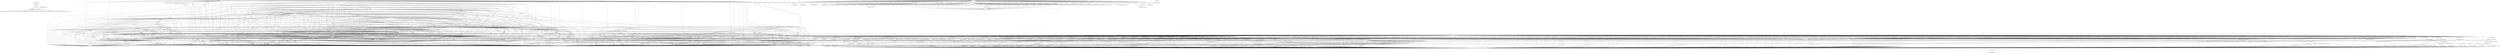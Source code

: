 digraph depends {
    node [shape=plaintext]
"angstrom-feed-configs" -> "opkg" [style=dotted]
"angstrom-packagegroup-boot" -> "angstrom-version"
"angstrom-packagegroup-boot" -> "packagegroup-boot"
"avahi-daemon" -> "base-files"
"avahi-daemon" -> "base-passwd"
"avahi-daemon" -> "libavahi-common3"
"avahi-daemon" -> "libavahi-core7"
"avahi-daemon" -> "libc6"
"avahi-daemon" -> "libcap2"
"avahi-daemon" -> "libdaemon0"
"avahi-daemon" -> "libdbus-1-3"
"avahi-daemon" -> "libexpat1"
"avahi-daemon" -> "libnss-mdns" [style=dotted]
"avahi-daemon" -> "shadow"
"avahi-utils" -> "libavahi-client3"
"avahi-utils" -> "libavahi-common3"
"avahi-utils" -> "libc6"
"bash" -> "base-files"
"bash" -> "libc6"
"bash" -> "libtinfo5"
"bash" -> "update-alternatives-opkg"
"bluez5" -> "libc6"
"bluez5" -> "libdbus-1-3"
"bluez5" -> "libglib-2.0-0"
"bluez5" -> "libreadline7"
"bluez5" -> "libudev1"
"busybox" -> "busybox-syslog" [style=dotted]
"busybox" -> "busybox-udhcpc" [style=dotted]
"busybox" -> "libc6"
"busybox" -> "update-alternatives-opkg"
"ca-certificates" -> "openssl"
"coreutils" -> "libattr1"
"coreutils" -> "libc6"
"coreutils" -> "libcap2"
"coreutils" -> "libgmp10"
"coreutils" -> "update-alternatives-opkg"
"cpio" -> "libc6"
"cpio" -> "update-alternatives-opkg"
"cpufreq-tweaks" -> "cpufrequtils"
"cpufrequtils" -> "libc6"
"curl" -> "libc6"
"curl" -> "libcurl4"
"dbus-1" -> "base-files"
"dbus-1" -> "base-passwd"
"dbus-1" -> "libc6"
"dbus-1" -> "libdbus-1-3"
"dbus-1" -> "libexpat1"
"dbus-1" -> "libsystemd0"
"dbus-1" -> "libx11-6"
"dbus-1" -> "shadow"
"dracut" -> "bash"
"dracut" -> "busybox" [style=dotted]
"dracut" -> "coreutils" [style=dotted]
"dracut" -> "cpio"
"dracut" -> "findutils"
"dracut" -> "kernel-modules" [style=dotted]
"dracut" -> "ldd"
"dracut" -> "libc6"
"dracut" -> "libkmod2"
"dracut" -> "systemd"
"dracut" -> "util-linux"
"dracut" -> "util-linux-blkid"
"dracut" -> "util-linux-getopt"
"e2fsprogs-e2fsck" -> "libblkid1"
"e2fsprogs-e2fsck" -> "libc6"
"e2fsprogs-e2fsck" -> "libcom-err2"
"e2fsprogs-e2fsck" -> "libe2p2"
"e2fsprogs-e2fsck" -> "libext2fs2"
"e2fsprogs-e2fsck" -> "libuuid1"
"e2fsprogs-resize2fs" -> "libc6"
"e2fsprogs-resize2fs" -> "libcom-err2"
"e2fsprogs-resize2fs" -> "libe2p2"
"e2fsprogs-resize2fs" -> "libext2fs2"
"findutils" -> "libc6"
"findutils" -> "update-alternatives-opkg"
"fixmac" -> "ranpwd"
"glibc-gconv-ibm850" -> "glibc-gconv"
"glibc-gconv-ibm850" -> "libc6"
"glibc-gconv-unicode" -> "glibc-gconv"
"glibc-gconv-unicode" -> "libc6"
"glibc-gconv-utf-32" -> "glibc-gconv"
"glibc-gconv-utf-32" -> "libc6"
"glibc-localedata-en-gb" -> "glibc-localedata-en-us"
"glibc-localedata-en-gb" -> "glibc-localedata-i18n"
"glibc-localedata-en-gb" -> "glibc-localedata-iso14651-t1"
"glibc-localedata-en-gb" -> "glibc-localedata-translit-combining"
"glibc-localedata-en-us" -> "glibc-localedata-en-gb"
"glibc-localedata-en-us" -> "glibc-localedata-iso14651-t1"
"glibc-localedata-i18n" -> "glibc-localedata-iso14651-t1"
"glibc-localedata-i18n" -> "glibc-localedata-translit-neutral"
"glibc-localedata-iso14651-t1" -> "glibc-localedata-iso14651-t1-common"
"glibc-localedata-translit-neutral" -> "glibc-localedata-translit-circle"
"glibc-localedata-translit-neutral" -> "glibc-localedata-translit-cjk-compat"
"glibc-localedata-translit-neutral" -> "glibc-localedata-translit-compat"
"glibc-localedata-translit-neutral" -> "glibc-localedata-translit-font"
"glibc-localedata-translit-neutral" -> "glibc-localedata-translit-fraction"
"glibc-localedata-translit-neutral" -> "glibc-localedata-translit-narrow"
"glibc-localedata-translit-neutral" -> "glibc-localedata-translit-small"
"glibc-localedata-translit-neutral" -> "glibc-localedata-translit-wide"
"htop" -> "libc6"
"htop" -> "libncursesw5"
"htop" -> "libtinfo5"
"htop" -> "ncurses-terminfo"
"iptables" -> "kernel-module-iptable-filter" [style=dotted]
"iptables" -> "kernel-module-iptable-nat" [style=dotted]
"iptables" -> "kernel-module-ip-tables" [style=dotted]
"iptables" -> "kernel-module-ipt-masquerade" [style=dotted]
"iptables" -> "kernel-module-nf-conntrack-ipv4" [style=dotted]
"iptables" -> "kernel-module-nf-conntrack" [style=dotted]
"iptables" -> "kernel-module-nf-defrag-ipv4" [style=dotted]
"iptables" -> "kernel-module-nf-nat" [style=dotted]
"iptables" -> "kernel-module-x-tables" [style=dotted]
"iptables" -> "libc6"
"iw" -> "libc6"
"iw" -> "libnl-3-200"
"iw" -> "libnl-genl-3-200"
"kernel-4.16.1" -> "kernel-image-4.16.1"
"kernel-image-4.16.1" -> "kernel-image-image-4.16.1"
"kernel" -> "kernel-4.16.1"
"kernel-module-8021q-4.16.1" -> "kernel-4.16.1"
"kernel-module-8021q-4.16.1" -> "kernel-module-garp-4.16.1"
"kernel-module-8021q-4.16.1" -> "kernel-module-mrp-4.16.1"
"kernel-module-adv7511-4.16.1" -> "kernel-4.16.1"
"kernel-module-adv7511-4.16.1" -> "kernel-module-cec-4.16.1"
"kernel-module-arc4-4.16.1" -> "kernel-4.16.1"
"kernel-module-asix-4.16.1" -> "kernel-4.16.1"
"kernel-module-asix-4.16.1" -> "kernel-module-usbnet-4.16.1"
"kernel-module-at25-4.16.1" -> "kernel-4.16.1"
"kernel-module-authenc-4.16.1" -> "kernel-4.16.1"
"kernel-module-authencesn-4.16.1" -> "kernel-4.16.1"
"kernel-module-authencesn-4.16.1" -> "kernel-module-authenc-4.16.1"
"kernel-module-ax88179-178a-4.16.1" -> "kernel-4.16.1"
"kernel-module-ax88179-178a-4.16.1" -> "kernel-module-usbnet-4.16.1"
"kernel-module-bluetooth-4.16.1" -> "kernel-4.16.1"
"kernel-module-bluetooth-4.16.1" -> "kernel-module-ecdh-generic-4.16.1"
"kernel-module-bluetooth-4.16.1" -> "kernel-module-rfkill-4.16.1"
"kernel-module-brcmfmac-4.16.1" -> "kernel-4.16.1"
"kernel-module-brcmfmac-4.16.1" -> "kernel-module-brcmutil-4.16.1"
"kernel-module-brcmfmac-4.16.1" -> "kernel-module-cfg80211-4.16.1"
"kernel-module-brcmutil-4.16.1" -> "kernel-4.16.1"
"kernel-module-bridge-4.16.1" -> "kernel-4.16.1"
"kernel-module-bridge-4.16.1" -> "kernel-module-ipv6-4.16.1"
"kernel-module-bridge-4.16.1" -> "kernel-module-llc-4.16.1"
"kernel-module-bridge-4.16.1" -> "kernel-module-stp-4.16.1"
"kernel-module-br-netfilter-4.16.1" -> "kernel-4.16.1"
"kernel-module-br-netfilter-4.16.1" -> "kernel-module-bridge-4.16.1"
"kernel-module-btrfs-4.16.1" -> "kernel-4.16.1"
"kernel-module-btrfs-4.16.1" -> "kernel-module-lzo-compress-4.16.1"
"kernel-module-btrfs-4.16.1" -> "kernel-module-raid6-pq-4.16.1"
"kernel-module-btrfs-4.16.1" -> "kernel-module-xor-4.16.1"
"kernel-module-btrfs-4.16.1" -> "kernel-module-zlib-deflate-4.16.1"
"kernel-module-btrfs-4.16.1" -> "kernel-module-zstd-compress-4.16.1"
"kernel-module-btrfs-4.16.1" -> "kernel-module-zstd-decompress-4.16.1"
"kernel-module-ccm-4.16.1" -> "kernel-4.16.1"
"kernel-module-cdc-ether-4.16.1" -> "kernel-4.16.1"
"kernel-module-cdc-ether-4.16.1" -> "kernel-module-usbnet-4.16.1"
"kernel-module-cdc-ncm-4.16.1" -> "kernel-4.16.1"
"kernel-module-cdc-ncm-4.16.1" -> "kernel-module-usbnet-4.16.1"
"kernel-module-cdc-subset-4.16.1" -> "kernel-4.16.1"
"kernel-module-cdc-subset-4.16.1" -> "kernel-module-usbnet-4.16.1"
"kernel-module-cec-4.16.1" -> "kernel-4.16.1"
"kernel-module-cfg80211-4.16.1" -> "kernel-4.16.1"
"kernel-module-cfg80211-4.16.1" -> "kernel-module-rfkill-4.16.1"
"kernel-module-ch7006-4.16.1" -> "kernel-4.16.1"
"kernel-module-cmac-4.16.1" -> "kernel-4.16.1"
"kernel-module-crypto-engine-4.16.1" -> "kernel-4.16.1"
"kernel-module-ctr-4.16.1" -> "kernel-4.16.1"
"kernel-module-cuse-4.16.1" -> "kernel-4.16.1"
"kernel-module-cuse-4.16.1" -> "kernel-module-fuse-4.16.1"
"kernel-module-dm9601-4.16.1" -> "kernel-4.16.1"
"kernel-module-dm9601-4.16.1" -> "kernel-module-usbnet-4.16.1"
"kernel-module-dvb-core-4.16.1" -> "kernel-4.16.1"
"kernel-module-ecb-4.16.1" -> "kernel-4.16.1"
"kernel-module-ecdh-generic-4.16.1" -> "kernel-4.16.1"
"kernel-module-fuse-4.16.1" -> "kernel-4.16.1"
"kernel-module-garp-4.16.1" -> "kernel-4.16.1"
"kernel-module-garp-4.16.1" -> "kernel-module-llc-4.16.1"
"kernel-module-garp-4.16.1" -> "kernel-module-stp-4.16.1"
"kernel-module-gcm-4.16.1" -> "kernel-4.16.1"
"kernel-module-ghash-generic-4.16.1" -> "kernel-4.16.1"
"kernel-module-gpu-sched-4.16.1" -> "kernel-4.16.1"
"kernel-module-hci-uart-4.16.1" -> "kernel-4.16.1"
"kernel-module-hci-uart-4.16.1" -> "kernel-module-bluetooth-4.16.1"
"kernel-module-hidp-4.16.1" -> "kernel-4.16.1"
"kernel-module-hidp-4.16.1" -> "kernel-module-bluetooth-4.16.1"
"kernel-module-ina2xx-4.16.1" -> "kernel-4.16.1"
"kernel-module-ip6table-filter-4.16.1" -> "kernel-4.16.1"
"kernel-module-ip6table-filter-4.16.1" -> "kernel-module-ip6-tables-4.16.1"
"kernel-module-ip6table-filter-4.16.1" -> "kernel-module-x-tables-4.16.1"
"kernel-module-ip6table-mangle-4.16.1" -> "kernel-4.16.1"
"kernel-module-ip6table-mangle-4.16.1" -> "kernel-module-ip6-tables-4.16.1"
"kernel-module-ip6table-mangle-4.16.1" -> "kernel-module-ipv6-4.16.1"
"kernel-module-ip6table-mangle-4.16.1" -> "kernel-module-x-tables-4.16.1"
"kernel-module-ip6table-nat-4.16.1" -> "kernel-4.16.1"
"kernel-module-ip6table-nat-4.16.1" -> "kernel-module-ip6-tables-4.16.1"
"kernel-module-ip6table-nat-4.16.1" -> "kernel-module-nf-nat-ipv6-4.16.1"
"kernel-module-ip6-tables-4.16.1" -> "kernel-4.16.1"
"kernel-module-ip6-tables-4.16.1" -> "kernel-module-x-tables-4.16.1"
"kernel-module-ip6t-masquerade-4.16.1" -> "kernel-4.16.1"
"kernel-module-ip6t-masquerade-4.16.1" -> "kernel-module-nf-conntrack-4.16.1"
"kernel-module-ip6t-masquerade-4.16.1" -> "kernel-module-nf-nat-masquerade-ipv6-4.16.1"
"kernel-module-ip6t-masquerade-4.16.1" -> "kernel-module-x-tables-4.16.1"
"kernel-module-ip6t-reject-4.16.1" -> "kernel-4.16.1"
"kernel-module-ip6t-reject-4.16.1" -> "kernel-module-nf-reject-ipv6-4.16.1"
"kernel-module-ip6t-reject-4.16.1" -> "kernel-module-x-tables-4.16.1"
"kernel-module-iptable-filter-4.16.1" -> "kernel-4.16.1"
"kernel-module-iptable-filter-4.16.1" -> "kernel-module-ip-tables-4.16.1"
"kernel-module-iptable-filter-4.16.1" -> "kernel-module-x-tables-4.16.1"
"kernel-module-iptable-mangle-4.16.1" -> "kernel-4.16.1"
"kernel-module-iptable-mangle-4.16.1" -> "kernel-module-ip-tables-4.16.1"
"kernel-module-iptable-mangle-4.16.1" -> "kernel-module-x-tables-4.16.1"
"kernel-module-iptable-nat-4.16.1" -> "kernel-4.16.1"
"kernel-module-iptable-nat-4.16.1" -> "kernel-module-ip-tables-4.16.1"
"kernel-module-iptable-nat-4.16.1" -> "kernel-module-nf-nat-ipv4-4.16.1"
"kernel-module-ip-tables-4.16.1" -> "kernel-4.16.1"
"kernel-module-ip-tables-4.16.1" -> "kernel-module-x-tables-4.16.1"
"kernel-module-ipt-masquerade-4.16.1" -> "kernel-4.16.1"
"kernel-module-ipt-masquerade-4.16.1" -> "kernel-module-nf-conntrack-4.16.1"
"kernel-module-ipt-masquerade-4.16.1" -> "kernel-module-nf-nat-masquerade-ipv4-4.16.1"
"kernel-module-ipt-masquerade-4.16.1" -> "kernel-module-x-tables-4.16.1"
"kernel-module-ipt-reject-4.16.1" -> "kernel-4.16.1"
"kernel-module-ipt-reject-4.16.1" -> "kernel-module-nf-reject-ipv4-4.16.1"
"kernel-module-ipt-reject-4.16.1" -> "kernel-module-x-tables-4.16.1"
"kernel-module-ip-tunnel-4.16.1" -> "kernel-4.16.1"
"kernel-module-ipv6-4.16.1" -> "kernel-4.16.1"
"kernel-module-ir-jvc-decoder-4.16.1" -> "kernel-4.16.1"
"kernel-module-ir-jvc-decoder-4.16.1" -> "kernel-module-rc-core-4.16.1"
"kernel-module-ir-kbd-i2c-4.16.1" -> "kernel-4.16.1"
"kernel-module-ir-kbd-i2c-4.16.1" -> "kernel-module-rc-core-4.16.1"
"kernel-module-ir-mce-kbd-decoder-4.16.1" -> "kernel-4.16.1"
"kernel-module-ir-mce-kbd-decoder-4.16.1" -> "kernel-module-rc-core-4.16.1"
"kernel-module-ir-nec-decoder-4.16.1" -> "kernel-4.16.1"
"kernel-module-ir-nec-decoder-4.16.1" -> "kernel-module-rc-core-4.16.1"
"kernel-module-ir-rc5-decoder-4.16.1" -> "kernel-4.16.1"
"kernel-module-ir-rc5-decoder-4.16.1" -> "kernel-module-rc-core-4.16.1"
"kernel-module-ir-rc6-decoder-4.16.1" -> "kernel-4.16.1"
"kernel-module-ir-rc6-decoder-4.16.1" -> "kernel-module-rc-core-4.16.1"
"kernel-module-ir-sanyo-decoder-4.16.1" -> "kernel-4.16.1"
"kernel-module-ir-sanyo-decoder-4.16.1" -> "kernel-module-rc-core-4.16.1"
"kernel-module-ir-sharp-decoder-4.16.1" -> "kernel-4.16.1"
"kernel-module-ir-sharp-decoder-4.16.1" -> "kernel-module-rc-core-4.16.1"
"kernel-module-ir-sony-decoder-4.16.1" -> "kernel-4.16.1"
"kernel-module-ir-sony-decoder-4.16.1" -> "kernel-module-rc-core-4.16.1"
"kernel-module-ir-xmp-decoder-4.16.1" -> "kernel-4.16.1"
"kernel-module-ir-xmp-decoder-4.16.1" -> "kernel-module-rc-core-4.16.1"
"kernel-module-libcrc32c-4.16.1" -> "kernel-4.16.1"
"kernel-module-lima-4.16.1" -> "kernel-4.16.1"
"kernel-module-lima-4.16.1" -> "kernel-module-gpu-sched-4.16.1"
"kernel-module-llc-4.16.1" -> "kernel-4.16.1"
"kernel-module-lm90-4.16.1" -> "kernel-4.16.1"
"kernel-module-lzo-compress-4.16.1" -> "kernel-4.16.1"
"kernel-module-mac80211-4.16.1" -> "kernel-4.16.1"
"kernel-module-mac80211-4.16.1" -> "kernel-module-cfg80211-4.16.1"
"kernel-module-macvlan-4.16.1" -> "kernel-4.16.1"
"kernel-module-macvtap-4.16.1" -> "kernel-4.16.1"
"kernel-module-macvtap-4.16.1" -> "kernel-module-macvlan-4.16.1"
"kernel-module-macvtap-4.16.1" -> "kernel-module-tap-4.16.1"
"kernel-module-mc44s803-4.16.1" -> "kernel-4.16.1"
"kernel-module-mcs7830-4.16.1" -> "kernel-4.16.1"
"kernel-module-mcs7830-4.16.1" -> "kernel-module-usbnet-4.16.1"
"kernel-module-media-4.16.1" -> "kernel-4.16.1"
"kernel-module-meson-gxbb-wdt-4.16.1" -> "kernel-4.16.1"
"kernel-module-meson-ir-4.16.1" -> "kernel-4.16.1"
"kernel-module-meson-ir-4.16.1" -> "kernel-module-rc-core-4.16.1"
"kernel-module-meson-rng-4.16.1" -> "kernel-4.16.1"
"kernel-module-meson-rng-4.16.1" -> "kernel-module-rng-core-4.16.1"
"kernel-module-meson-wdt-4.16.1" -> "kernel-4.16.1"
"kernel-module-mrp-4.16.1" -> "kernel-4.16.1"
"kernel-module-mt20xx-4.16.1" -> "kernel-4.16.1"
"kernel-module-nbd-4.16.1" -> "kernel-4.16.1"
"kernel-module-net1080-4.16.1" -> "kernel-4.16.1"
"kernel-module-net1080-4.16.1" -> "kernel-module-usbnet-4.16.1"
"kernel-module-nf-conntrack-4.16.1" -> "kernel-4.16.1"
"kernel-module-nf-conntrack-4.16.1" -> "kernel-module-libcrc32c-4.16.1"
"kernel-module-nf-conntrack-ipv4-4.16.1" -> "kernel-4.16.1"
"kernel-module-nf-conntrack-ipv4-4.16.1" -> "kernel-module-nf-conntrack-4.16.1"
"kernel-module-nf-conntrack-ipv4-4.16.1" -> "kernel-module-nf-defrag-ipv4-4.16.1"
"kernel-module-nf-conntrack-ipv6-4.16.1" -> "kernel-4.16.1"
"kernel-module-nf-conntrack-ipv6-4.16.1" -> "kernel-module-ipv6-4.16.1"
"kernel-module-nf-conntrack-ipv6-4.16.1" -> "kernel-module-nf-conntrack-4.16.1"
"kernel-module-nf-conntrack-ipv6-4.16.1" -> "kernel-module-nf-defrag-ipv6-4.16.1"
"kernel-module-nf-defrag-ipv4-4.16.1" -> "kernel-4.16.1"
"kernel-module-nf-defrag-ipv6-4.16.1" -> "kernel-4.16.1"
"kernel-module-nf-defrag-ipv6-4.16.1" -> "kernel-module-ipv6-4.16.1"
"kernel-module-nf-log-common-4.16.1" -> "kernel-4.16.1"
"kernel-module-nf-log-ipv4-4.16.1" -> "kernel-4.16.1"
"kernel-module-nf-log-ipv4-4.16.1" -> "kernel-module-nf-log-common-4.16.1"
"kernel-module-nf-log-ipv6-4.16.1" -> "kernel-4.16.1"
"kernel-module-nf-log-ipv6-4.16.1" -> "kernel-module-nf-log-common-4.16.1"
"kernel-module-nf-nat-4.16.1" -> "kernel-4.16.1"
"kernel-module-nf-nat-4.16.1" -> "kernel-module-libcrc32c-4.16.1"
"kernel-module-nf-nat-4.16.1" -> "kernel-module-nf-conntrack-4.16.1"
"kernel-module-nf-nat-ipv4-4.16.1" -> "kernel-4.16.1"
"kernel-module-nf-nat-ipv4-4.16.1" -> "kernel-module-nf-conntrack-4.16.1"
"kernel-module-nf-nat-ipv4-4.16.1" -> "kernel-module-nf-nat-4.16.1"
"kernel-module-nf-nat-ipv6-4.16.1" -> "kernel-4.16.1"
"kernel-module-nf-nat-ipv6-4.16.1" -> "kernel-module-ipv6-4.16.1"
"kernel-module-nf-nat-ipv6-4.16.1" -> "kernel-module-nf-conntrack-4.16.1"
"kernel-module-nf-nat-ipv6-4.16.1" -> "kernel-module-nf-nat-4.16.1"
"kernel-module-nf-nat-masquerade-ipv4-4.16.1" -> "kernel-4.16.1"
"kernel-module-nf-nat-masquerade-ipv4-4.16.1" -> "kernel-module-nf-conntrack-4.16.1"
"kernel-module-nf-nat-masquerade-ipv4-4.16.1" -> "kernel-module-nf-nat-4.16.1"
"kernel-module-nf-nat-masquerade-ipv6-4.16.1" -> "kernel-4.16.1"
"kernel-module-nf-nat-masquerade-ipv6-4.16.1" -> "kernel-module-ipv6-4.16.1"
"kernel-module-nf-nat-masquerade-ipv6-4.16.1" -> "kernel-module-nf-conntrack-4.16.1"
"kernel-module-nf-nat-masquerade-ipv6-4.16.1" -> "kernel-module-nf-nat-4.16.1"
"kernel-module-nf-reject-ipv4-4.16.1" -> "kernel-4.16.1"
"kernel-module-nf-reject-ipv6-4.16.1" -> "kernel-4.16.1"
"kernel-module-nf-reject-ipv6-4.16.1" -> "kernel-module-ipv6-4.16.1"
"kernel-module-nfs-layout-flexfiles-4.16.1" -> "kernel-4.16.1"
"kernel-module-overlay-4.16.1" -> "kernel-4.16.1"
"kernel-module-p8022-4.16.1" -> "kernel-4.16.1"
"kernel-module-p8022-4.16.1" -> "kernel-module-llc-4.16.1"
"kernel-module-pegasus-4.16.1" -> "kernel-4.16.1"
"kernel-module-plusb-4.16.1" -> "kernel-4.16.1"
"kernel-module-plusb-4.16.1" -> "kernel-module-usbnet-4.16.1"
"kernel-module-psnap-4.16.1" -> "kernel-4.16.1"
"kernel-module-psnap-4.16.1" -> "kernel-module-llc-4.16.1"
"kernel-module-pwm-meson-4.16.1" -> "kernel-4.16.1"
"kernel-module-r8152-4.16.1" -> "kernel-4.16.1"
"kernel-module-raid6-pq-4.16.1" -> "kernel-4.16.1"
"kernel-module-rc-adstech-dvb-t-pci-4.16.1" -> "kernel-4.16.1"
"kernel-module-rc-adstech-dvb-t-pci-4.16.1" -> "kernel-module-rc-core-4.16.1"
"kernel-module-rc-alink-dtu-m-4.16.1" -> "kernel-4.16.1"
"kernel-module-rc-alink-dtu-m-4.16.1" -> "kernel-module-rc-core-4.16.1"
"kernel-module-rc-anysee-4.16.1" -> "kernel-4.16.1"
"kernel-module-rc-anysee-4.16.1" -> "kernel-module-rc-core-4.16.1"
"kernel-module-rc-apac-viewcomp-4.16.1" -> "kernel-4.16.1"
"kernel-module-rc-apac-viewcomp-4.16.1" -> "kernel-module-rc-core-4.16.1"
"kernel-module-rc-astrometa-t2hybrid-4.16.1" -> "kernel-4.16.1"
"kernel-module-rc-astrometa-t2hybrid-4.16.1" -> "kernel-module-rc-core-4.16.1"
"kernel-module-rc-asus-pc39-4.16.1" -> "kernel-4.16.1"
"kernel-module-rc-asus-pc39-4.16.1" -> "kernel-module-rc-core-4.16.1"
"kernel-module-rc-asus-ps3-100-4.16.1" -> "kernel-4.16.1"
"kernel-module-rc-asus-ps3-100-4.16.1" -> "kernel-module-rc-core-4.16.1"
"kernel-module-rc-ati-tv-wonder-hd-600-4.16.1" -> "kernel-4.16.1"
"kernel-module-rc-ati-tv-wonder-hd-600-4.16.1" -> "kernel-module-rc-core-4.16.1"
"kernel-module-rc-ati-x10-4.16.1" -> "kernel-4.16.1"
"kernel-module-rc-ati-x10-4.16.1" -> "kernel-module-rc-core-4.16.1"
"kernel-module-rc-avermedia-4.16.1" -> "kernel-4.16.1"
"kernel-module-rc-avermedia-4.16.1" -> "kernel-module-rc-core-4.16.1"
"kernel-module-rc-avermedia-a16d-4.16.1" -> "kernel-4.16.1"
"kernel-module-rc-avermedia-a16d-4.16.1" -> "kernel-module-rc-core-4.16.1"
"kernel-module-rc-avermedia-cardbus-4.16.1" -> "kernel-4.16.1"
"kernel-module-rc-avermedia-cardbus-4.16.1" -> "kernel-module-rc-core-4.16.1"
"kernel-module-rc-avermedia-dvbt-4.16.1" -> "kernel-4.16.1"
"kernel-module-rc-avermedia-dvbt-4.16.1" -> "kernel-module-rc-core-4.16.1"
"kernel-module-rc-avermedia-m135a-4.16.1" -> "kernel-4.16.1"
"kernel-module-rc-avermedia-m135a-4.16.1" -> "kernel-module-rc-core-4.16.1"
"kernel-module-rc-avermedia-m733a-rm-k6-4.16.1" -> "kernel-4.16.1"
"kernel-module-rc-avermedia-m733a-rm-k6-4.16.1" -> "kernel-module-rc-core-4.16.1"
"kernel-module-rc-avermedia-rm-ks-4.16.1" -> "kernel-4.16.1"
"kernel-module-rc-avermedia-rm-ks-4.16.1" -> "kernel-module-rc-core-4.16.1"
"kernel-module-rc-avertv-303-4.16.1" -> "kernel-4.16.1"
"kernel-module-rc-avertv-303-4.16.1" -> "kernel-module-rc-core-4.16.1"
"kernel-module-rc-azurewave-ad-tu700-4.16.1" -> "kernel-4.16.1"
"kernel-module-rc-azurewave-ad-tu700-4.16.1" -> "kernel-module-rc-core-4.16.1"
"kernel-module-rc-behold-4.16.1" -> "kernel-4.16.1"
"kernel-module-rc-behold-4.16.1" -> "kernel-module-rc-core-4.16.1"
"kernel-module-rc-behold-columbus-4.16.1" -> "kernel-4.16.1"
"kernel-module-rc-behold-columbus-4.16.1" -> "kernel-module-rc-core-4.16.1"
"kernel-module-rc-budget-ci-old-4.16.1" -> "kernel-4.16.1"
"kernel-module-rc-budget-ci-old-4.16.1" -> "kernel-module-rc-core-4.16.1"
"kernel-module-rc-cec-4.16.1" -> "kernel-4.16.1"
"kernel-module-rc-cec-4.16.1" -> "kernel-module-rc-core-4.16.1"
"kernel-module-rc-cinergy-1400-4.16.1" -> "kernel-4.16.1"
"kernel-module-rc-cinergy-1400-4.16.1" -> "kernel-module-rc-core-4.16.1"
"kernel-module-rc-cinergy-4.16.1" -> "kernel-4.16.1"
"kernel-module-rc-cinergy-4.16.1" -> "kernel-module-rc-core-4.16.1"
"kernel-module-rc-core-4.16.1" -> "kernel-4.16.1"
"kernel-module-rc-d680-dmb-4.16.1" -> "kernel-4.16.1"
"kernel-module-rc-d680-dmb-4.16.1" -> "kernel-module-rc-core-4.16.1"
"kernel-module-rc-delock-61959-4.16.1" -> "kernel-4.16.1"
"kernel-module-rc-delock-61959-4.16.1" -> "kernel-module-rc-core-4.16.1"
"kernel-module-rc-dib0700-nec-4.16.1" -> "kernel-4.16.1"
"kernel-module-rc-dib0700-nec-4.16.1" -> "kernel-module-rc-core-4.16.1"
"kernel-module-rc-dib0700-rc5-4.16.1" -> "kernel-4.16.1"
"kernel-module-rc-dib0700-rc5-4.16.1" -> "kernel-module-rc-core-4.16.1"
"kernel-module-rc-digitalnow-tinytwin-4.16.1" -> "kernel-4.16.1"
"kernel-module-rc-digitalnow-tinytwin-4.16.1" -> "kernel-module-rc-core-4.16.1"
"kernel-module-rc-digittrade-4.16.1" -> "kernel-4.16.1"
"kernel-module-rc-digittrade-4.16.1" -> "kernel-module-rc-core-4.16.1"
"kernel-module-rc-dm1105-nec-4.16.1" -> "kernel-4.16.1"
"kernel-module-rc-dm1105-nec-4.16.1" -> "kernel-module-rc-core-4.16.1"
"kernel-module-rc-dntv-live-dvb-t-4.16.1" -> "kernel-4.16.1"
"kernel-module-rc-dntv-live-dvb-t-4.16.1" -> "kernel-module-rc-core-4.16.1"
"kernel-module-rc-dntv-live-dvbt-pro-4.16.1" -> "kernel-4.16.1"
"kernel-module-rc-dntv-live-dvbt-pro-4.16.1" -> "kernel-module-rc-core-4.16.1"
"kernel-module-rc-dtt200u-4.16.1" -> "kernel-4.16.1"
"kernel-module-rc-dtt200u-4.16.1" -> "kernel-module-rc-core-4.16.1"
"kernel-module-rc-dvbsky-4.16.1" -> "kernel-4.16.1"
"kernel-module-rc-dvbsky-4.16.1" -> "kernel-module-rc-core-4.16.1"
"kernel-module-rc-dvico-mce-4.16.1" -> "kernel-4.16.1"
"kernel-module-rc-dvico-mce-4.16.1" -> "kernel-module-rc-core-4.16.1"
"kernel-module-rc-dvico-portable-4.16.1" -> "kernel-4.16.1"
"kernel-module-rc-dvico-portable-4.16.1" -> "kernel-module-rc-core-4.16.1"
"kernel-module-rc-em-terratec-4.16.1" -> "kernel-4.16.1"
"kernel-module-rc-em-terratec-4.16.1" -> "kernel-module-rc-core-4.16.1"
"kernel-module-rc-encore-enltv2-4.16.1" -> "kernel-4.16.1"
"kernel-module-rc-encore-enltv2-4.16.1" -> "kernel-module-rc-core-4.16.1"
"kernel-module-rc-encore-enltv-4.16.1" -> "kernel-4.16.1"
"kernel-module-rc-encore-enltv-4.16.1" -> "kernel-module-rc-core-4.16.1"
"kernel-module-rc-encore-enltv-fm53-4.16.1" -> "kernel-4.16.1"
"kernel-module-rc-encore-enltv-fm53-4.16.1" -> "kernel-module-rc-core-4.16.1"
"kernel-module-rc-evga-indtube-4.16.1" -> "kernel-4.16.1"
"kernel-module-rc-evga-indtube-4.16.1" -> "kernel-module-rc-core-4.16.1"
"kernel-module-rc-eztv-4.16.1" -> "kernel-4.16.1"
"kernel-module-rc-eztv-4.16.1" -> "kernel-module-rc-core-4.16.1"
"kernel-module-rc-flydvb-4.16.1" -> "kernel-4.16.1"
"kernel-module-rc-flydvb-4.16.1" -> "kernel-module-rc-core-4.16.1"
"kernel-module-rc-flyvideo-4.16.1" -> "kernel-4.16.1"
"kernel-module-rc-flyvideo-4.16.1" -> "kernel-module-rc-core-4.16.1"
"kernel-module-rc-fusionhdtv-mce-4.16.1" -> "kernel-4.16.1"
"kernel-module-rc-fusionhdtv-mce-4.16.1" -> "kernel-module-rc-core-4.16.1"
"kernel-module-rc-gadmei-rm008z-4.16.1" -> "kernel-4.16.1"
"kernel-module-rc-gadmei-rm008z-4.16.1" -> "kernel-module-rc-core-4.16.1"
"kernel-module-rc-geekbox-4.16.1" -> "kernel-4.16.1"
"kernel-module-rc-geekbox-4.16.1" -> "kernel-module-rc-core-4.16.1"
"kernel-module-rc-genius-tvgo-a11mce-4.16.1" -> "kernel-4.16.1"
"kernel-module-rc-genius-tvgo-a11mce-4.16.1" -> "kernel-module-rc-core-4.16.1"
"kernel-module-rc-gotview7135-4.16.1" -> "kernel-4.16.1"
"kernel-module-rc-gotview7135-4.16.1" -> "kernel-module-rc-core-4.16.1"
"kernel-module-rc-hauppauge-4.16.1" -> "kernel-4.16.1"
"kernel-module-rc-hauppauge-4.16.1" -> "kernel-module-rc-core-4.16.1"
"kernel-module-rc-hisi-poplar-4.16.1" -> "kernel-4.16.1"
"kernel-module-rc-hisi-poplar-4.16.1" -> "kernel-module-rc-core-4.16.1"
"kernel-module-rc-hisi-tv-demo-4.16.1" -> "kernel-4.16.1"
"kernel-module-rc-hisi-tv-demo-4.16.1" -> "kernel-module-rc-core-4.16.1"
"kernel-module-rc-imon-mce-4.16.1" -> "kernel-4.16.1"
"kernel-module-rc-imon-mce-4.16.1" -> "kernel-module-rc-core-4.16.1"
"kernel-module-rc-imon-pad-4.16.1" -> "kernel-4.16.1"
"kernel-module-rc-imon-pad-4.16.1" -> "kernel-module-rc-core-4.16.1"
"kernel-module-rc-iodata-bctv7e-4.16.1" -> "kernel-4.16.1"
"kernel-module-rc-iodata-bctv7e-4.16.1" -> "kernel-module-rc-core-4.16.1"
"kernel-module-rc-it913x-v1-4.16.1" -> "kernel-4.16.1"
"kernel-module-rc-it913x-v1-4.16.1" -> "kernel-module-rc-core-4.16.1"
"kernel-module-rc-it913x-v2-4.16.1" -> "kernel-4.16.1"
"kernel-module-rc-it913x-v2-4.16.1" -> "kernel-module-rc-core-4.16.1"
"kernel-module-rc-kaiomy-4.16.1" -> "kernel-4.16.1"
"kernel-module-rc-kaiomy-4.16.1" -> "kernel-module-rc-core-4.16.1"
"kernel-module-rc-kworld-315u-4.16.1" -> "kernel-4.16.1"
"kernel-module-rc-kworld-315u-4.16.1" -> "kernel-module-rc-core-4.16.1"
"kernel-module-rc-kworld-pc150u-4.16.1" -> "kernel-4.16.1"
"kernel-module-rc-kworld-pc150u-4.16.1" -> "kernel-module-rc-core-4.16.1"
"kernel-module-rc-kworld-plus-tv-analog-4.16.1" -> "kernel-4.16.1"
"kernel-module-rc-kworld-plus-tv-analog-4.16.1" -> "kernel-module-rc-core-4.16.1"
"kernel-module-rc-leadtek-y04g0051-4.16.1" -> "kernel-4.16.1"
"kernel-module-rc-leadtek-y04g0051-4.16.1" -> "kernel-module-rc-core-4.16.1"
"kernel-module-rc-lme2510-4.16.1" -> "kernel-4.16.1"
"kernel-module-rc-lme2510-4.16.1" -> "kernel-module-rc-core-4.16.1"
"kernel-module-rc-manli-4.16.1" -> "kernel-4.16.1"
"kernel-module-rc-manli-4.16.1" -> "kernel-module-rc-core-4.16.1"
"kernel-module-rc-medion-x10-4.16.1" -> "kernel-4.16.1"
"kernel-module-rc-medion-x10-4.16.1" -> "kernel-module-rc-core-4.16.1"
"kernel-module-rc-medion-x10-digitainer-4.16.1" -> "kernel-4.16.1"
"kernel-module-rc-medion-x10-digitainer-4.16.1" -> "kernel-module-rc-core-4.16.1"
"kernel-module-rc-medion-x10-or2x-4.16.1" -> "kernel-4.16.1"
"kernel-module-rc-medion-x10-or2x-4.16.1" -> "kernel-module-rc-core-4.16.1"
"kernel-module-rc-msi-digivox-ii-4.16.1" -> "kernel-4.16.1"
"kernel-module-rc-msi-digivox-ii-4.16.1" -> "kernel-module-rc-core-4.16.1"
"kernel-module-rc-msi-digivox-iii-4.16.1" -> "kernel-4.16.1"
"kernel-module-rc-msi-digivox-iii-4.16.1" -> "kernel-module-rc-core-4.16.1"
"kernel-module-rc-msi-tvanywhere-4.16.1" -> "kernel-4.16.1"
"kernel-module-rc-msi-tvanywhere-4.16.1" -> "kernel-module-rc-core-4.16.1"
"kernel-module-rc-msi-tvanywhere-plus-4.16.1" -> "kernel-4.16.1"
"kernel-module-rc-msi-tvanywhere-plus-4.16.1" -> "kernel-module-rc-core-4.16.1"
"kernel-module-rc-nebula-4.16.1" -> "kernel-4.16.1"
"kernel-module-rc-nebula-4.16.1" -> "kernel-module-rc-core-4.16.1"
"kernel-module-rc-nec-terratec-cinergy-xs-4.16.1" -> "kernel-4.16.1"
"kernel-module-rc-nec-terratec-cinergy-xs-4.16.1" -> "kernel-module-rc-core-4.16.1"
"kernel-module-rc-norwood-4.16.1" -> "kernel-4.16.1"
"kernel-module-rc-norwood-4.16.1" -> "kernel-module-rc-core-4.16.1"
"kernel-module-rc-npgtech-4.16.1" -> "kernel-4.16.1"
"kernel-module-rc-npgtech-4.16.1" -> "kernel-module-rc-core-4.16.1"
"kernel-module-rc-pctv-sedna-4.16.1" -> "kernel-4.16.1"
"kernel-module-rc-pctv-sedna-4.16.1" -> "kernel-module-rc-core-4.16.1"
"kernel-module-rc-pinnacle-color-4.16.1" -> "kernel-4.16.1"
"kernel-module-rc-pinnacle-color-4.16.1" -> "kernel-module-rc-core-4.16.1"
"kernel-module-rc-pinnacle-grey-4.16.1" -> "kernel-4.16.1"
"kernel-module-rc-pinnacle-grey-4.16.1" -> "kernel-module-rc-core-4.16.1"
"kernel-module-rc-pinnacle-pctv-hd-4.16.1" -> "kernel-4.16.1"
"kernel-module-rc-pinnacle-pctv-hd-4.16.1" -> "kernel-module-rc-core-4.16.1"
"kernel-module-rc-pixelview-002t-4.16.1" -> "kernel-4.16.1"
"kernel-module-rc-pixelview-002t-4.16.1" -> "kernel-module-rc-core-4.16.1"
"kernel-module-rc-pixelview-4.16.1" -> "kernel-4.16.1"
"kernel-module-rc-pixelview-4.16.1" -> "kernel-module-rc-core-4.16.1"
"kernel-module-rc-pixelview-mk12-4.16.1" -> "kernel-4.16.1"
"kernel-module-rc-pixelview-mk12-4.16.1" -> "kernel-module-rc-core-4.16.1"
"kernel-module-rc-pixelview-new-4.16.1" -> "kernel-4.16.1"
"kernel-module-rc-pixelview-new-4.16.1" -> "kernel-module-rc-core-4.16.1"
"kernel-module-rc-powercolor-real-angel-4.16.1" -> "kernel-4.16.1"
"kernel-module-rc-powercolor-real-angel-4.16.1" -> "kernel-module-rc-core-4.16.1"
"kernel-module-rc-proteus-2309-4.16.1" -> "kernel-4.16.1"
"kernel-module-rc-proteus-2309-4.16.1" -> "kernel-module-rc-core-4.16.1"
"kernel-module-rc-purpletv-4.16.1" -> "kernel-4.16.1"
"kernel-module-rc-purpletv-4.16.1" -> "kernel-module-rc-core-4.16.1"
"kernel-module-rc-pv951-4.16.1" -> "kernel-4.16.1"
"kernel-module-rc-pv951-4.16.1" -> "kernel-module-rc-core-4.16.1"
"kernel-module-rc-rc6-mce-4.16.1" -> "kernel-4.16.1"
"kernel-module-rc-rc6-mce-4.16.1" -> "kernel-module-rc-core-4.16.1"
"kernel-module-rc-real-audio-220-32-keys-4.16.1" -> "kernel-4.16.1"
"kernel-module-rc-real-audio-220-32-keys-4.16.1" -> "kernel-module-rc-core-4.16.1"
"kernel-module-rc-reddo-4.16.1" -> "kernel-4.16.1"
"kernel-module-rc-reddo-4.16.1" -> "kernel-module-rc-core-4.16.1"
"kernel-module-rc-snapstream-firefly-4.16.1" -> "kernel-4.16.1"
"kernel-module-rc-snapstream-firefly-4.16.1" -> "kernel-module-rc-core-4.16.1"
"kernel-module-rc-streamzap-4.16.1" -> "kernel-4.16.1"
"kernel-module-rc-streamzap-4.16.1" -> "kernel-module-rc-core-4.16.1"
"kernel-module-rc-su3000-4.16.1" -> "kernel-4.16.1"
"kernel-module-rc-su3000-4.16.1" -> "kernel-module-rc-core-4.16.1"
"kernel-module-rc-tango-4.16.1" -> "kernel-4.16.1"
"kernel-module-rc-tango-4.16.1" -> "kernel-module-rc-core-4.16.1"
"kernel-module-rc-tbs-nec-4.16.1" -> "kernel-4.16.1"
"kernel-module-rc-tbs-nec-4.16.1" -> "kernel-module-rc-core-4.16.1"
"kernel-module-rc-technisat-ts35-4.16.1" -> "kernel-4.16.1"
"kernel-module-rc-technisat-ts35-4.16.1" -> "kernel-module-rc-core-4.16.1"
"kernel-module-rc-technisat-usb2-4.16.1" -> "kernel-4.16.1"
"kernel-module-rc-technisat-usb2-4.16.1" -> "kernel-module-rc-core-4.16.1"
"kernel-module-rc-terratec-cinergy-c-pci-4.16.1" -> "kernel-4.16.1"
"kernel-module-rc-terratec-cinergy-c-pci-4.16.1" -> "kernel-module-rc-core-4.16.1"
"kernel-module-rc-terratec-cinergy-s2-hd-4.16.1" -> "kernel-4.16.1"
"kernel-module-rc-terratec-cinergy-s2-hd-4.16.1" -> "kernel-module-rc-core-4.16.1"
"kernel-module-rc-terratec-cinergy-xs-4.16.1" -> "kernel-4.16.1"
"kernel-module-rc-terratec-cinergy-xs-4.16.1" -> "kernel-module-rc-core-4.16.1"
"kernel-module-rc-terratec-slim-2-4.16.1" -> "kernel-4.16.1"
"kernel-module-rc-terratec-slim-2-4.16.1" -> "kernel-module-rc-core-4.16.1"
"kernel-module-rc-terratec-slim-4.16.1" -> "kernel-4.16.1"
"kernel-module-rc-terratec-slim-4.16.1" -> "kernel-module-rc-core-4.16.1"
"kernel-module-rc-tevii-nec-4.16.1" -> "kernel-4.16.1"
"kernel-module-rc-tevii-nec-4.16.1" -> "kernel-module-rc-core-4.16.1"
"kernel-module-rc-tivo-4.16.1" -> "kernel-4.16.1"
"kernel-module-rc-tivo-4.16.1" -> "kernel-module-rc-core-4.16.1"
"kernel-module-rc-total-media-in-hand-02-4.16.1" -> "kernel-4.16.1"
"kernel-module-rc-total-media-in-hand-02-4.16.1" -> "kernel-module-rc-core-4.16.1"
"kernel-module-rc-total-media-in-hand-4.16.1" -> "kernel-4.16.1"
"kernel-module-rc-total-media-in-hand-4.16.1" -> "kernel-module-rc-core-4.16.1"
"kernel-module-rc-trekstor-4.16.1" -> "kernel-4.16.1"
"kernel-module-rc-trekstor-4.16.1" -> "kernel-module-rc-core-4.16.1"
"kernel-module-rc-tt-1500-4.16.1" -> "kernel-4.16.1"
"kernel-module-rc-tt-1500-4.16.1" -> "kernel-module-rc-core-4.16.1"
"kernel-module-rc-twinhan1027-4.16.1" -> "kernel-4.16.1"
"kernel-module-rc-twinhan1027-4.16.1" -> "kernel-module-rc-core-4.16.1"
"kernel-module-rc-twinhan-dtv-cab-ci-4.16.1" -> "kernel-4.16.1"
"kernel-module-rc-twinhan-dtv-cab-ci-4.16.1" -> "kernel-module-rc-core-4.16.1"
"kernel-module-rc-videomate-m1f-4.16.1" -> "kernel-4.16.1"
"kernel-module-rc-videomate-m1f-4.16.1" -> "kernel-module-rc-core-4.16.1"
"kernel-module-rc-videomate-s350-4.16.1" -> "kernel-4.16.1"
"kernel-module-rc-videomate-s350-4.16.1" -> "kernel-module-rc-core-4.16.1"
"kernel-module-rc-videomate-tv-pvr-4.16.1" -> "kernel-4.16.1"
"kernel-module-rc-videomate-tv-pvr-4.16.1" -> "kernel-module-rc-core-4.16.1"
"kernel-module-rc-winfast-4.16.1" -> "kernel-4.16.1"
"kernel-module-rc-winfast-4.16.1" -> "kernel-module-rc-core-4.16.1"
"kernel-module-rc-winfast-usbii-deluxe-4.16.1" -> "kernel-4.16.1"
"kernel-module-rc-winfast-usbii-deluxe-4.16.1" -> "kernel-module-rc-core-4.16.1"
"kernel-module-rc-zx-irdec-4.16.1" -> "kernel-4.16.1"
"kernel-module-rc-zx-irdec-4.16.1" -> "kernel-module-rc-core-4.16.1"
"kernel-module-realtek-4.16.1" -> "kernel-4.16.1"
"kernel-module-rfkill-4.16.1" -> "kernel-4.16.1"
"kernel-module-rng-core-4.16.1" -> "kernel-4.16.1"
"kernel-module-rtc-rk808-4.16.1" -> "kernel-4.16.1"
"kernel-module-rtl8150-4.16.1" -> "kernel-4.16.1"
"kernel-module-seqiv-4.16.1" -> "kernel-4.16.1"
"kernel-module-sil164-4.16.1" -> "kernel-4.16.1"
"kernel-module-sit-4.16.1" -> "kernel-4.16.1"
"kernel-module-sit-4.16.1" -> "kernel-module-ip-tunnel-4.16.1"
"kernel-module-sit-4.16.1" -> "kernel-module-ipv6-4.16.1"
"kernel-module-sit-4.16.1" -> "kernel-module-tunnel4-4.16.1"
"kernel-modules" -> "kernel-module-8021q-4.16.1"
"kernel-modules" -> "kernel-module-adv7511-4.16.1"
"kernel-modules" -> "kernel-module-arc4-4.16.1"
"kernel-modules" -> "kernel-module-asix-4.16.1"
"kernel-modules" -> "kernel-module-at25-4.16.1"
"kernel-modules" -> "kernel-module-authenc-4.16.1"
"kernel-modules" -> "kernel-module-authencesn-4.16.1"
"kernel-modules" -> "kernel-module-ax88179-178a-4.16.1"
"kernel-modules" -> "kernel-module-bluetooth-4.16.1"
"kernel-modules" -> "kernel-module-brcmfmac-4.16.1"
"kernel-modules" -> "kernel-module-brcmutil-4.16.1"
"kernel-modules" -> "kernel-module-bridge-4.16.1"
"kernel-modules" -> "kernel-module-br-netfilter-4.16.1"
"kernel-modules" -> "kernel-module-btrfs-4.16.1"
"kernel-modules" -> "kernel-module-ccm-4.16.1"
"kernel-modules" -> "kernel-module-cdc-ether-4.16.1"
"kernel-modules" -> "kernel-module-cdc-ncm-4.16.1"
"kernel-modules" -> "kernel-module-cdc-subset-4.16.1"
"kernel-modules" -> "kernel-module-cec-4.16.1"
"kernel-modules" -> "kernel-module-cfg80211-4.16.1"
"kernel-modules" -> "kernel-module-ch7006-4.16.1"
"kernel-modules" -> "kernel-module-cmac-4.16.1"
"kernel-modules" -> "kernel-module-crypto-engine-4.16.1"
"kernel-modules" -> "kernel-module-ctr-4.16.1"
"kernel-modules" -> "kernel-module-cuse-4.16.1"
"kernel-modules" -> "kernel-module-dm9601-4.16.1"
"kernel-modules" -> "kernel-module-dvb-core-4.16.1"
"kernel-modules" -> "kernel-module-ecb-4.16.1"
"kernel-modules" -> "kernel-module-ecdh-generic-4.16.1"
"kernel-modules" -> "kernel-module-fuse-4.16.1"
"kernel-modules" -> "kernel-module-garp-4.16.1"
"kernel-modules" -> "kernel-module-gcm-4.16.1"
"kernel-modules" -> "kernel-module-ghash-generic-4.16.1"
"kernel-modules" -> "kernel-module-gpu-sched-4.16.1"
"kernel-modules" -> "kernel-module-hci-uart-4.16.1"
"kernel-modules" -> "kernel-module-hidp-4.16.1"
"kernel-modules" -> "kernel-module-ina2xx-4.16.1"
"kernel-modules" -> "kernel-module-ip6table-filter-4.16.1"
"kernel-modules" -> "kernel-module-ip6table-mangle-4.16.1"
"kernel-modules" -> "kernel-module-ip6table-nat-4.16.1"
"kernel-modules" -> "kernel-module-ip6-tables-4.16.1"
"kernel-modules" -> "kernel-module-ip6t-masquerade-4.16.1"
"kernel-modules" -> "kernel-module-ip6t-reject-4.16.1"
"kernel-modules" -> "kernel-module-iptable-filter-4.16.1"
"kernel-modules" -> "kernel-module-iptable-mangle-4.16.1"
"kernel-modules" -> "kernel-module-iptable-nat-4.16.1"
"kernel-modules" -> "kernel-module-ip-tables-4.16.1"
"kernel-modules" -> "kernel-module-ipt-masquerade-4.16.1"
"kernel-modules" -> "kernel-module-ipt-reject-4.16.1"
"kernel-modules" -> "kernel-module-ip-tunnel-4.16.1"
"kernel-modules" -> "kernel-module-ipv6-4.16.1"
"kernel-modules" -> "kernel-module-ir-jvc-decoder-4.16.1"
"kernel-modules" -> "kernel-module-ir-kbd-i2c-4.16.1"
"kernel-modules" -> "kernel-module-ir-mce-kbd-decoder-4.16.1"
"kernel-modules" -> "kernel-module-ir-nec-decoder-4.16.1"
"kernel-modules" -> "kernel-module-ir-rc5-decoder-4.16.1"
"kernel-modules" -> "kernel-module-ir-rc6-decoder-4.16.1"
"kernel-modules" -> "kernel-module-ir-sanyo-decoder-4.16.1"
"kernel-modules" -> "kernel-module-ir-sharp-decoder-4.16.1"
"kernel-modules" -> "kernel-module-ir-sony-decoder-4.16.1"
"kernel-modules" -> "kernel-module-ir-xmp-decoder-4.16.1"
"kernel-modules" -> "kernel-module-libcrc32c-4.16.1"
"kernel-modules" -> "kernel-module-lima-4.16.1"
"kernel-modules" -> "kernel-module-llc-4.16.1"
"kernel-modules" -> "kernel-module-lm90-4.16.1"
"kernel-modules" -> "kernel-module-lzo-compress-4.16.1"
"kernel-modules" -> "kernel-module-mac80211-4.16.1"
"kernel-modules" -> "kernel-module-macvlan-4.16.1"
"kernel-modules" -> "kernel-module-macvtap-4.16.1"
"kernel-modules" -> "kernel-module-mc44s803-4.16.1"
"kernel-modules" -> "kernel-module-mcs7830-4.16.1"
"kernel-modules" -> "kernel-module-media-4.16.1"
"kernel-modules" -> "kernel-module-meson-gxbb-wdt-4.16.1"
"kernel-modules" -> "kernel-module-meson-ir-4.16.1"
"kernel-modules" -> "kernel-module-meson-rng-4.16.1"
"kernel-modules" -> "kernel-module-meson-wdt-4.16.1"
"kernel-modules" -> "kernel-module-mrp-4.16.1"
"kernel-modules" -> "kernel-module-mt20xx-4.16.1"
"kernel-modules" -> "kernel-module-nbd-4.16.1"
"kernel-modules" -> "kernel-module-net1080-4.16.1"
"kernel-modules" -> "kernel-module-nf-conntrack-4.16.1"
"kernel-modules" -> "kernel-module-nf-conntrack-ipv4-4.16.1"
"kernel-modules" -> "kernel-module-nf-conntrack-ipv6-4.16.1"
"kernel-modules" -> "kernel-module-nf-defrag-ipv4-4.16.1"
"kernel-modules" -> "kernel-module-nf-defrag-ipv6-4.16.1"
"kernel-modules" -> "kernel-module-nf-log-common-4.16.1"
"kernel-modules" -> "kernel-module-nf-log-ipv4-4.16.1"
"kernel-modules" -> "kernel-module-nf-log-ipv6-4.16.1"
"kernel-modules" -> "kernel-module-nf-nat-4.16.1"
"kernel-modules" -> "kernel-module-nf-nat-ipv4-4.16.1"
"kernel-modules" -> "kernel-module-nf-nat-ipv6-4.16.1"
"kernel-modules" -> "kernel-module-nf-nat-masquerade-ipv4-4.16.1"
"kernel-modules" -> "kernel-module-nf-nat-masquerade-ipv6-4.16.1"
"kernel-modules" -> "kernel-module-nf-reject-ipv4-4.16.1"
"kernel-modules" -> "kernel-module-nf-reject-ipv6-4.16.1"
"kernel-modules" -> "kernel-module-nfs-layout-flexfiles-4.16.1"
"kernel-modules" -> "kernel-module-overlay-4.16.1"
"kernel-modules" -> "kernel-module-p8022-4.16.1"
"kernel-modules" -> "kernel-module-pegasus-4.16.1"
"kernel-modules" -> "kernel-module-plusb-4.16.1"
"kernel-modules" -> "kernel-module-psnap-4.16.1"
"kernel-modules" -> "kernel-module-pwm-meson-4.16.1"
"kernel-modules" -> "kernel-module-r8152-4.16.1"
"kernel-modules" -> "kernel-module-raid6-pq-4.16.1"
"kernel-modules" -> "kernel-module-rc-adstech-dvb-t-pci-4.16.1"
"kernel-modules" -> "kernel-module-rc-alink-dtu-m-4.16.1"
"kernel-modules" -> "kernel-module-rc-anysee-4.16.1"
"kernel-modules" -> "kernel-module-rc-apac-viewcomp-4.16.1"
"kernel-modules" -> "kernel-module-rc-astrometa-t2hybrid-4.16.1"
"kernel-modules" -> "kernel-module-rc-asus-pc39-4.16.1"
"kernel-modules" -> "kernel-module-rc-asus-ps3-100-4.16.1"
"kernel-modules" -> "kernel-module-rc-ati-tv-wonder-hd-600-4.16.1"
"kernel-modules" -> "kernel-module-rc-ati-x10-4.16.1"
"kernel-modules" -> "kernel-module-rc-avermedia-4.16.1"
"kernel-modules" -> "kernel-module-rc-avermedia-a16d-4.16.1"
"kernel-modules" -> "kernel-module-rc-avermedia-cardbus-4.16.1"
"kernel-modules" -> "kernel-module-rc-avermedia-dvbt-4.16.1"
"kernel-modules" -> "kernel-module-rc-avermedia-m135a-4.16.1"
"kernel-modules" -> "kernel-module-rc-avermedia-m733a-rm-k6-4.16.1"
"kernel-modules" -> "kernel-module-rc-avermedia-rm-ks-4.16.1"
"kernel-modules" -> "kernel-module-rc-avertv-303-4.16.1"
"kernel-modules" -> "kernel-module-rc-azurewave-ad-tu700-4.16.1"
"kernel-modules" -> "kernel-module-rc-behold-4.16.1"
"kernel-modules" -> "kernel-module-rc-behold-columbus-4.16.1"
"kernel-modules" -> "kernel-module-rc-budget-ci-old-4.16.1"
"kernel-modules" -> "kernel-module-rc-cec-4.16.1"
"kernel-modules" -> "kernel-module-rc-cinergy-1400-4.16.1"
"kernel-modules" -> "kernel-module-rc-cinergy-4.16.1"
"kernel-modules" -> "kernel-module-rc-core-4.16.1"
"kernel-modules" -> "kernel-module-rc-d680-dmb-4.16.1"
"kernel-modules" -> "kernel-module-rc-delock-61959-4.16.1"
"kernel-modules" -> "kernel-module-rc-dib0700-nec-4.16.1"
"kernel-modules" -> "kernel-module-rc-dib0700-rc5-4.16.1"
"kernel-modules" -> "kernel-module-rc-digitalnow-tinytwin-4.16.1"
"kernel-modules" -> "kernel-module-rc-digittrade-4.16.1"
"kernel-modules" -> "kernel-module-rc-dm1105-nec-4.16.1"
"kernel-modules" -> "kernel-module-rc-dntv-live-dvb-t-4.16.1"
"kernel-modules" -> "kernel-module-rc-dntv-live-dvbt-pro-4.16.1"
"kernel-modules" -> "kernel-module-rc-dtt200u-4.16.1"
"kernel-modules" -> "kernel-module-rc-dvbsky-4.16.1"
"kernel-modules" -> "kernel-module-rc-dvico-mce-4.16.1"
"kernel-modules" -> "kernel-module-rc-dvico-portable-4.16.1"
"kernel-modules" -> "kernel-module-rc-em-terratec-4.16.1"
"kernel-modules" -> "kernel-module-rc-encore-enltv2-4.16.1"
"kernel-modules" -> "kernel-module-rc-encore-enltv-4.16.1"
"kernel-modules" -> "kernel-module-rc-encore-enltv-fm53-4.16.1"
"kernel-modules" -> "kernel-module-rc-evga-indtube-4.16.1"
"kernel-modules" -> "kernel-module-rc-eztv-4.16.1"
"kernel-modules" -> "kernel-module-rc-flydvb-4.16.1"
"kernel-modules" -> "kernel-module-rc-flyvideo-4.16.1"
"kernel-modules" -> "kernel-module-rc-fusionhdtv-mce-4.16.1"
"kernel-modules" -> "kernel-module-rc-gadmei-rm008z-4.16.1"
"kernel-modules" -> "kernel-module-rc-geekbox-4.16.1"
"kernel-modules" -> "kernel-module-rc-genius-tvgo-a11mce-4.16.1"
"kernel-modules" -> "kernel-module-rc-gotview7135-4.16.1"
"kernel-modules" -> "kernel-module-rc-hauppauge-4.16.1"
"kernel-modules" -> "kernel-module-rc-hisi-poplar-4.16.1"
"kernel-modules" -> "kernel-module-rc-hisi-tv-demo-4.16.1"
"kernel-modules" -> "kernel-module-rc-imon-mce-4.16.1"
"kernel-modules" -> "kernel-module-rc-imon-pad-4.16.1"
"kernel-modules" -> "kernel-module-rc-iodata-bctv7e-4.16.1"
"kernel-modules" -> "kernel-module-rc-it913x-v1-4.16.1"
"kernel-modules" -> "kernel-module-rc-it913x-v2-4.16.1"
"kernel-modules" -> "kernel-module-rc-kaiomy-4.16.1"
"kernel-modules" -> "kernel-module-rc-kworld-315u-4.16.1"
"kernel-modules" -> "kernel-module-rc-kworld-pc150u-4.16.1"
"kernel-modules" -> "kernel-module-rc-kworld-plus-tv-analog-4.16.1"
"kernel-modules" -> "kernel-module-rc-leadtek-y04g0051-4.16.1"
"kernel-modules" -> "kernel-module-rc-lme2510-4.16.1"
"kernel-modules" -> "kernel-module-rc-manli-4.16.1"
"kernel-modules" -> "kernel-module-rc-medion-x10-4.16.1"
"kernel-modules" -> "kernel-module-rc-medion-x10-digitainer-4.16.1"
"kernel-modules" -> "kernel-module-rc-medion-x10-or2x-4.16.1"
"kernel-modules" -> "kernel-module-rc-msi-digivox-ii-4.16.1"
"kernel-modules" -> "kernel-module-rc-msi-digivox-iii-4.16.1"
"kernel-modules" -> "kernel-module-rc-msi-tvanywhere-4.16.1"
"kernel-modules" -> "kernel-module-rc-msi-tvanywhere-plus-4.16.1"
"kernel-modules" -> "kernel-module-rc-nebula-4.16.1"
"kernel-modules" -> "kernel-module-rc-nec-terratec-cinergy-xs-4.16.1"
"kernel-modules" -> "kernel-module-rc-norwood-4.16.1"
"kernel-modules" -> "kernel-module-rc-npgtech-4.16.1"
"kernel-modules" -> "kernel-module-rc-pctv-sedna-4.16.1"
"kernel-modules" -> "kernel-module-rc-pinnacle-color-4.16.1"
"kernel-modules" -> "kernel-module-rc-pinnacle-grey-4.16.1"
"kernel-modules" -> "kernel-module-rc-pinnacle-pctv-hd-4.16.1"
"kernel-modules" -> "kernel-module-rc-pixelview-002t-4.16.1"
"kernel-modules" -> "kernel-module-rc-pixelview-4.16.1"
"kernel-modules" -> "kernel-module-rc-pixelview-mk12-4.16.1"
"kernel-modules" -> "kernel-module-rc-pixelview-new-4.16.1"
"kernel-modules" -> "kernel-module-rc-powercolor-real-angel-4.16.1"
"kernel-modules" -> "kernel-module-rc-proteus-2309-4.16.1"
"kernel-modules" -> "kernel-module-rc-purpletv-4.16.1"
"kernel-modules" -> "kernel-module-rc-pv951-4.16.1"
"kernel-modules" -> "kernel-module-rc-rc6-mce-4.16.1"
"kernel-modules" -> "kernel-module-rc-real-audio-220-32-keys-4.16.1"
"kernel-modules" -> "kernel-module-rc-reddo-4.16.1"
"kernel-modules" -> "kernel-module-rc-snapstream-firefly-4.16.1"
"kernel-modules" -> "kernel-module-rc-streamzap-4.16.1"
"kernel-modules" -> "kernel-module-rc-su3000-4.16.1"
"kernel-modules" -> "kernel-module-rc-tango-4.16.1"
"kernel-modules" -> "kernel-module-rc-tbs-nec-4.16.1"
"kernel-modules" -> "kernel-module-rc-technisat-ts35-4.16.1"
"kernel-modules" -> "kernel-module-rc-technisat-usb2-4.16.1"
"kernel-modules" -> "kernel-module-rc-terratec-cinergy-c-pci-4.16.1"
"kernel-modules" -> "kernel-module-rc-terratec-cinergy-s2-hd-4.16.1"
"kernel-modules" -> "kernel-module-rc-terratec-cinergy-xs-4.16.1"
"kernel-modules" -> "kernel-module-rc-terratec-slim-2-4.16.1"
"kernel-modules" -> "kernel-module-rc-terratec-slim-4.16.1"
"kernel-modules" -> "kernel-module-rc-tevii-nec-4.16.1"
"kernel-modules" -> "kernel-module-rc-tivo-4.16.1"
"kernel-modules" -> "kernel-module-rc-total-media-in-hand-02-4.16.1"
"kernel-modules" -> "kernel-module-rc-total-media-in-hand-4.16.1"
"kernel-modules" -> "kernel-module-rc-trekstor-4.16.1"
"kernel-modules" -> "kernel-module-rc-tt-1500-4.16.1"
"kernel-modules" -> "kernel-module-rc-twinhan1027-4.16.1"
"kernel-modules" -> "kernel-module-rc-twinhan-dtv-cab-ci-4.16.1"
"kernel-modules" -> "kernel-module-rc-videomate-m1f-4.16.1"
"kernel-modules" -> "kernel-module-rc-videomate-s350-4.16.1"
"kernel-modules" -> "kernel-module-rc-videomate-tv-pvr-4.16.1"
"kernel-modules" -> "kernel-module-rc-winfast-4.16.1"
"kernel-modules" -> "kernel-module-rc-winfast-usbii-deluxe-4.16.1"
"kernel-modules" -> "kernel-module-rc-zx-irdec-4.16.1"
"kernel-modules" -> "kernel-module-realtek-4.16.1"
"kernel-modules" -> "kernel-module-rfkill-4.16.1"
"kernel-modules" -> "kernel-module-rng-core-4.16.1"
"kernel-modules" -> "kernel-module-rtc-rk808-4.16.1"
"kernel-modules" -> "kernel-module-rtl8150-4.16.1"
"kernel-modules" -> "kernel-module-seqiv-4.16.1"
"kernel-modules" -> "kernel-module-sil164-4.16.1"
"kernel-modules" -> "kernel-module-sit-4.16.1"
"kernel-modules" -> "kernel-module-smsc75xx-4.16.1"
"kernel-modules" -> "kernel-module-smsc95xx-4.16.1"
"kernel-modules" -> "kernel-module-spidev-4.16.1"
"kernel-modules" -> "kernel-module-spi-meson-spifc-4.16.1"
"kernel-modules" -> "kernel-module-sr9800-4.16.1"
"kernel-modules" -> "kernel-module-stp-4.16.1"
"kernel-modules" -> "kernel-module-tap-4.16.1"
"kernel-modules" -> "kernel-module-tda18271-4.16.1"
"kernel-modules" -> "kernel-module-tda827x-4.16.1"
"kernel-modules" -> "kernel-module-tda8290-4.16.1"
"kernel-modules" -> "kernel-module-tda9887-4.16.1"
"kernel-modules" -> "kernel-module-tuner-simple-4.16.1"
"kernel-modules" -> "kernel-module-tuner-types-4.16.1"
"kernel-modules" -> "kernel-module-tuner-xc2028-4.16.1"
"kernel-modules" -> "kernel-module-tunnel4-4.16.1"
"kernel-modules" -> "kernel-module-usbnet-4.16.1"
"kernel-modules" -> "kernel-module-v4l2-common-4.16.1"
"kernel-modules" -> "kernel-module-v4l2-dv-timings-4.16.1"
"kernel-modules" -> "kernel-module-veth-4.16.1"
"kernel-modules" -> "kernel-module-videodev-4.16.1"
"kernel-modules" -> "kernel-module-virtio-crypto-4.16.1"
"kernel-modules" -> "kernel-module-wl18xx-4.16.1"
"kernel-modules" -> "kernel-module-wlcore-4.16.1"
"kernel-modules" -> "kernel-module-wlcore-sdio-4.16.1"
"kernel-modules" -> "kernel-module-xc4000-4.16.1"
"kernel-modules" -> "kernel-module-xc5000-4.16.1"
"kernel-modules" -> "kernel-module-xen-privcmd-4.16.1"
"kernel-modules" -> "kernel-module-xfrm6-mode-beet-4.16.1"
"kernel-modules" -> "kernel-module-xfrm6-mode-transport-4.16.1"
"kernel-modules" -> "kernel-module-xfrm6-mode-tunnel-4.16.1"
"kernel-modules" -> "kernel-module-xor-4.16.1"
"kernel-modules" -> "kernel-module-x-tables-4.16.1"
"kernel-modules" -> "kernel-module-xt-addrtype-4.16.1"
"kernel-modules" -> "kernel-module-xt-checksum-4.16.1"
"kernel-modules" -> "kernel-module-xt-conntrack-4.16.1"
"kernel-modules" -> "kernel-module-xt-log-4.16.1"
"kernel-modules" -> "kernel-module-xt-nat-4.16.1"
"kernel-modules" -> "kernel-module-xt-tcpudp-4.16.1"
"kernel-modules" -> "kernel-module-xxhash-4.16.1"
"kernel-modules" -> "kernel-module-zaurus-4.16.1"
"kernel-modules" -> "kernel-module-zlib-deflate-4.16.1"
"kernel-modules" -> "kernel-module-zstd-compress-4.16.1"
"kernel-modules" -> "kernel-module-zstd-decompress-4.16.1"
"kernel-module-smsc75xx-4.16.1" -> "kernel-4.16.1"
"kernel-module-smsc75xx-4.16.1" -> "kernel-module-usbnet-4.16.1"
"kernel-module-smsc95xx-4.16.1" -> "kernel-4.16.1"
"kernel-module-smsc95xx-4.16.1" -> "kernel-module-usbnet-4.16.1"
"kernel-module-spidev-4.16.1" -> "kernel-4.16.1"
"kernel-module-spi-meson-spifc-4.16.1" -> "kernel-4.16.1"
"kernel-module-sr9800-4.16.1" -> "kernel-4.16.1"
"kernel-module-sr9800-4.16.1" -> "kernel-module-usbnet-4.16.1"
"kernel-module-stp-4.16.1" -> "kernel-4.16.1"
"kernel-module-stp-4.16.1" -> "kernel-module-llc-4.16.1"
"kernel-module-tap-4.16.1" -> "kernel-4.16.1"
"kernel-module-tda18271-4.16.1" -> "kernel-4.16.1"
"kernel-module-tda827x-4.16.1" -> "kernel-4.16.1"
"kernel-module-tda8290-4.16.1" -> "kernel-4.16.1"
"kernel-module-tda9887-4.16.1" -> "kernel-4.16.1"
"kernel-module-tuner-simple-4.16.1" -> "kernel-4.16.1"
"kernel-module-tuner-simple-4.16.1" -> "kernel-module-tuner-types-4.16.1"
"kernel-module-tuner-types-4.16.1" -> "kernel-4.16.1"
"kernel-module-tuner-xc2028-4.16.1" -> "kernel-4.16.1"
"kernel-module-tunnel4-4.16.1" -> "kernel-4.16.1"
"kernel-module-usbnet-4.16.1" -> "kernel-4.16.1"
"kernel-module-v4l2-common-4.16.1" -> "kernel-4.16.1"
"kernel-module-v4l2-common-4.16.1" -> "kernel-module-videodev-4.16.1"
"kernel-module-v4l2-dv-timings-4.16.1" -> "kernel-4.16.1"
"kernel-module-veth-4.16.1" -> "kernel-4.16.1"
"kernel-module-videodev-4.16.1" -> "kernel-4.16.1"
"kernel-module-videodev-4.16.1" -> "kernel-module-media-4.16.1"
"kernel-module-virtio-crypto-4.16.1" -> "kernel-4.16.1"
"kernel-module-virtio-crypto-4.16.1" -> "kernel-module-crypto-engine-4.16.1"
"kernel-module-wl18xx-4.16.1" -> "kernel-4.16.1"
"kernel-module-wl18xx-4.16.1" -> "kernel-module-cfg80211-4.16.1"
"kernel-module-wl18xx-4.16.1" -> "kernel-module-mac80211-4.16.1"
"kernel-module-wl18xx-4.16.1" -> "kernel-module-wlcore-4.16.1"
"kernel-module-wlcore-4.16.1" -> "kernel-4.16.1"
"kernel-module-wlcore-4.16.1" -> "kernel-module-cfg80211-4.16.1"
"kernel-module-wlcore-4.16.1" -> "kernel-module-mac80211-4.16.1"
"kernel-module-wlcore-sdio-4.16.1" -> "kernel-4.16.1"
"kernel-module-xc4000-4.16.1" -> "kernel-4.16.1"
"kernel-module-xc5000-4.16.1" -> "kernel-4.16.1"
"kernel-module-xen-privcmd-4.16.1" -> "kernel-4.16.1"
"kernel-module-xfrm6-mode-beet-4.16.1" -> "kernel-4.16.1"
"kernel-module-xfrm6-mode-beet-4.16.1" -> "kernel-module-ipv6-4.16.1"
"kernel-module-xfrm6-mode-transport-4.16.1" -> "kernel-4.16.1"
"kernel-module-xfrm6-mode-tunnel-4.16.1" -> "kernel-4.16.1"
"kernel-module-xfrm6-mode-tunnel-4.16.1" -> "kernel-module-ipv6-4.16.1"
"kernel-module-xor-4.16.1" -> "kernel-4.16.1"
"kernel-module-x-tables-4.16.1" -> "kernel-4.16.1"
"kernel-module-xt-addrtype-4.16.1" -> "kernel-4.16.1"
"kernel-module-xt-addrtype-4.16.1" -> "kernel-module-x-tables-4.16.1"
"kernel-module-xt-checksum-4.16.1" -> "kernel-4.16.1"
"kernel-module-xt-checksum-4.16.1" -> "kernel-module-x-tables-4.16.1"
"kernel-module-xt-conntrack-4.16.1" -> "kernel-4.16.1"
"kernel-module-xt-conntrack-4.16.1" -> "kernel-module-nf-conntrack-4.16.1"
"kernel-module-xt-conntrack-4.16.1" -> "kernel-module-x-tables-4.16.1"
"kernel-module-xt-log-4.16.1" -> "kernel-4.16.1"
"kernel-module-xt-log-4.16.1" -> "kernel-module-x-tables-4.16.1"
"kernel-module-xt-nat-4.16.1" -> "kernel-4.16.1"
"kernel-module-xt-nat-4.16.1" -> "kernel-module-nf-conntrack-4.16.1"
"kernel-module-xt-nat-4.16.1" -> "kernel-module-nf-nat-4.16.1"
"kernel-module-xt-nat-4.16.1" -> "kernel-module-x-tables-4.16.1"
"kernel-module-xt-tcpudp-4.16.1" -> "kernel-4.16.1"
"kernel-module-xt-tcpudp-4.16.1" -> "kernel-module-x-tables-4.16.1"
"kernel-module-xxhash-4.16.1" -> "kernel-4.16.1"
"kernel-module-zaurus-4.16.1" -> "kernel-4.16.1"
"kernel-module-zaurus-4.16.1" -> "kernel-module-cdc-ether-4.16.1"
"kernel-module-zaurus-4.16.1" -> "kernel-module-usbnet-4.16.1"
"kernel-module-zlib-deflate-4.16.1" -> "kernel-4.16.1"
"kernel-module-zstd-compress-4.16.1" -> "kernel-4.16.1"
"kernel-module-zstd-compress-4.16.1" -> "kernel-module-xxhash-4.16.1"
"kernel-module-zstd-decompress-4.16.1" -> "kernel-4.16.1"
"kernel-module-zstd-decompress-4.16.1" -> "kernel-module-xxhash-4.16.1"
"kmod" -> "libc6"
"kmod" -> "libz1"
"kmod" -> "update-alternatives-opkg"
"kodi-addon-inputstream-adaptive" -> "libc6"
"kodi-addon-inputstream-adaptive" -> "libexpat1"
"kodi-addon-inputstream-adaptive" -> "libgcc1"
"kodi-addon-inputstream-adaptive" -> "libkodiplatform18.0"
"kodi-addon-inputstream-adaptive" -> "libstdc++6"
"kodi-addon-pvr-hts" -> "libc6"
"kodi-addon-pvr-hts" -> "libgcc1"
"kodi-addon-pvr-hts" -> "libkodiplatform18.0"
"kodi-addon-pvr-hts" -> "libstdc++6"
"kodi" -> "bluez5"
"kodi" -> "glibc-charmap-ibm850" [style=dotted]
"kodi" -> "glibc-charmap-utf-8" [style=dotted]
"kodi" -> "glibc-gconv-ibm850" [style=dotted]
"kodi" -> "glibc-gconv-unicode" [style=dotted]
"kodi" -> "glibc-gconv-utf-32" [style=dotted]
"kodi" -> "glibc-localedata-en-us" [style=dotted]
"kodi" -> "lcms"
"kodi" -> "libasound2"
"kodi" -> "libavahi-client3"
"kodi" -> "libavahi-common3"
"kodi" -> "libavcodec57"
"kodi" -> "libavfilter6"
"kodi" -> "libavformat57"
"kodi" -> "libavutil55"
"kodi" -> "libc6"
"kodi" -> "libcap2"
"kodi" -> "libcdio16"
"kodi" -> "libcec" [style=dotted]
"kodi" -> "libcrypto1.0.2"
"kodi" -> "libcurl4"
"kodi" -> "libcurl4" [style=dotted]
"kodi" -> "libdbus-1-3"
"kodi" -> "libdrm2"
"kodi" -> "libegl-mesa"
"kodi" -> "libexpat1"
"kodi" -> "libfreetype6"
"kodi" -> "libfribidi0"
"kodi" -> "libgbm1"
"kodi" -> "libgcc1"
"kodi" -> "libgles2-mesa"
"kodi" -> "libiso9660-10"
"kodi" -> "liblzo2-2"
"kodi" -> "libmicrohttpd12"
"kodi" -> "libnfs11.0.0" [style=dotted]
"kodi" -> "libpcre1"
"kodi" -> "libpcrecpp0"
"kodi" -> "libpostproc54"
"kodi" -> "libpulse0"
"kodi" -> "libpulse-mainloop-glib0"
"kodi" -> "libpulse-simple0"
"kodi" -> "libpython2.7-1.0"
"kodi" -> "libsmbclient0"
"kodi" -> "libsqlite3-0"
"kodi" -> "libssh"
"kodi" -> "libssl1.0.2"
"kodi" -> "libstdc++6"
"kodi" -> "libswresample2"
"kodi" -> "libswscale4"
"kodi" -> "libtag1"
"kodi" -> "libtinyxml2.6.2"
"kodi" -> "libudev1"
"kodi" -> "libuuid1"
"kodi" -> "libxml2"
"kodi" -> "libxslt"
"kodi" -> "libz1"
"kodi" -> "python-compression" [style=dotted]
"kodi" -> "python-ctypes" [style=dotted]
"kodi" -> "python-difflib" [style=dotted]
"kodi" -> "python-html" [style=dotted]
"kodi" -> "python-json" [style=dotted]
"kodi" -> "python-lang" [style=dotted]
"kodi" -> "python-netclient" [style=dotted]
"kodi" -> "python-re" [style=dotted]
"kodi" -> "python-shell" [style=dotted]
"kodi" -> "python-sqlite3" [style=dotted]
"kodi" -> "python" [style=dotted]
"kodi" -> "python-xmlrpc" [style=dotted]
"kodi" -> "python-zlib" [style=dotted]
"kodi" -> "tzdata-africa" [style=dotted]
"kodi" -> "tzdata-americas" [style=dotted]
"kodi" -> "tzdata-antarctica" [style=dotted]
"kodi" -> "tzdata-arctic" [style=dotted]
"kodi" -> "tzdata-asia" [style=dotted]
"kodi" -> "tzdata-atlantic" [style=dotted]
"kodi" -> "tzdata-australia" [style=dotted]
"kodi" -> "tzdata-europe" [style=dotted]
"kodi" -> "tzdata-pacific" [style=dotted]
"lcms" -> "libc6"
"lcms" -> "libjpeg62"
"lcms" -> "libtiff5"
"less" -> "libc6"
"less" -> "libtinfo5"
"less" -> "update-alternatives-opkg"
"libacl1" -> "libattr1"
"libacl1" -> "libc6"
"libaddns-samba4" -> "libc6"
"libaddns-samba4" -> "libgenrand-samba4"
"libaddns-samba4" -> "libgssapi-krb5-2"
"libaddns-samba4" -> "libndr0"
"libaddns-samba4" -> "libsamba-debug-samba4"
"libaddns-samba4" -> "libsamba-errors1"
"libaddns-samba4" -> "libsamba-util0"
"libaddns-samba4" -> "libtalloc"
"libaddns-samba4" -> "samba-common"
"libarchive" -> "libbz2-1"
"libarchive" -> "libc6"
"libarchive" -> "liblzma5"
"libarchive" -> "liblzo2-2"
"libarchive" -> "libxml2"
"libarchive" -> "libz1"
"libasn1util-samba4" -> "libc6"
"libasn1util-samba4" -> "libsamba-debug-samba4"
"libasn1util-samba4" -> "libsamba-util0"
"libasn1util-samba4" -> "libtalloc"
"libasn1util-samba4" -> "samba-common"
"libasound2" -> "alsa-conf"
"libasound2" -> "libc6"
"libattr1" -> "libc6"
"libauthkrb5-samba4" -> "libauth-sam-reply-samba4"
"libauthkrb5-samba4" -> "libc6"
"libauthkrb5-samba4" -> "libcom-err2"
"libauthkrb5-samba4" -> "libgssapi-krb5-2"
"libauthkrb5-samba4" -> "libk5crypto3"
"libauthkrb5-samba4" -> "libkrb5-3"
"libauthkrb5-samba4" -> "libkrb5samba-samba4"
"libauthkrb5-samba4" -> "libndr0"
"libauthkrb5-samba4" -> "libndr-krb5pac0"
"libauthkrb5-samba4" -> "libsamba-debug-samba4"
"libauthkrb5-samba4" -> "libsamba-errors1"
"libauthkrb5-samba4" -> "libsamba-sockets-samba4"
"libauthkrb5-samba4" -> "libsamba-util0"
"libauthkrb5-samba4" -> "libtalloc"
"libauthkrb5-samba4" -> "libtevent0"
"libauthkrb5-samba4" -> "libtevent-util0"
"libauthkrb5-samba4" -> "samba-common"
"libauth-sam-reply-samba4" -> "libc6"
"libauth-sam-reply-samba4" -> "libsamba-debug-samba4"
"libauth-sam-reply-samba4" -> "libsamba-security-samba4"
"libauth-sam-reply-samba4" -> "libsamba-util0"
"libauth-sam-reply-samba4" -> "libtalloc"
"libauth-sam-reply-samba4" -> "samba-common"
"libavahi-client3" -> "libavahi-common3"
"libavahi-client3" -> "libc6"
"libavahi-client3" -> "libdbus-1-3"
"libavahi-common3" -> "libc6"
"libavahi-core7" -> "libavahi-common3"
"libavahi-core7" -> "libc6"
"libavcodec57" -> "libavutil55"
"libavcodec57" -> "libc6"
"libavcodec57" -> "liblzma5"
"libavcodec57" -> "libswresample2"
"libavcodec57" -> "libtheora"
"libavcodec57" -> "libx264-148"
"libavcodec57" -> "libz1"
"libavfilter6" -> "libavcodec57"
"libavfilter6" -> "libavformat57"
"libavfilter6" -> "libavutil55"
"libavfilter6" -> "libc6"
"libavfilter6" -> "libpostproc54"
"libavfilter6" -> "libswresample2"
"libavfilter6" -> "libswscale4"
"libavformat57" -> "libavcodec57"
"libavformat57" -> "libavutil55"
"libavformat57" -> "libbz2-1"
"libavformat57" -> "libc6"
"libavformat57" -> "libz1"
"libavutil55" -> "libc6"
"libblkid1" -> "libc6"
"libblkid1" -> "libuuid1"
"libbsd0" -> "libc6"
"libbz2-1" -> "libc6"
"libcap2" -> "libc6"
"libcdio16" -> "libc6"
"libcec" -> "kernel-module-cdc-acm" [style=dotted]
"libcec" -> "libc6"
"libcec" -> "libgcc1"
"libcec" -> "libncurses5"
"libcec" -> "libstdc++6"
"libcec" -> "libtinfo5"
"libcec" -> "libudev1"
"libcec" -> "libx11-6"
"libcec" -> "libxrandr2"
"libcharset3-samba4" -> "libc6"
"libcharset3-samba4" -> "libsamba3-util-samba4"
"libcharset3-samba4" -> "libsamba-util0"
"libcharset3-samba4" -> "libtalloc"
"libcharset3-samba4" -> "samba-common"
"libcliauth-samba4" -> "libasn1util-samba4"
"libcliauth-samba4" -> "libbsd0"
"libcliauth-samba4" -> "libc6"
"libcliauth-samba4" -> "libdbwrap-samba4"
"libcliauth-samba4" -> "libgenrand-samba4"
"libcliauth-samba4" -> "libndr0"
"libcliauth-samba4" -> "libndr-samba-samba4"
"libcliauth-samba4" -> "libsamba-debug-samba4"
"libcliauth-samba4" -> "libsamba-errors1"
"libcliauth-samba4" -> "libsamba-hostconfig0"
"libcliauth-samba4" -> "libsamba-security-samba4"
"libcliauth-samba4" -> "libsamba-util0"
"libcliauth-samba4" -> "libtalloc"
"libcliauth-samba4" -> "libtdb1"
"libcliauth-samba4" -> "libutil-tdb-samba4"
"libcliauth-samba4" -> "samba-common"
"libcli-cldap-samba4" -> "libasn1util-samba4"
"libcli-cldap-samba4" -> "libc6"
"libcli-cldap-samba4" -> "libcli-ldap-common-samba4"
"libcli-cldap-samba4" -> "libldb"
"libcli-cldap-samba4" -> "libndr0"
"libcli-cldap-samba4" -> "libndr-nbt0"
"libcli-cldap-samba4" -> "libsamba-debug-samba4"
"libcli-cldap-samba4" -> "libsamba-errors1"
"libcli-cldap-samba4" -> "libsamba-security-samba4"
"libcli-cldap-samba4" -> "libsamba-sockets-samba4"
"libcli-cldap-samba4" -> "libsamba-util0"
"libcli-cldap-samba4" -> "libtalloc"
"libcli-cldap-samba4" -> "libtevent0"
"libcli-cldap-samba4" -> "libtevent-util0"
"libcli-cldap-samba4" -> "samba-common"
"libcli-ldap-common-samba4" -> "libasn1util-samba4"
"libcli-ldap-common-samba4" -> "libc6"
"libcli-ldap-common-samba4" -> "libldb"
"libcli-ldap-common-samba4" -> "libndr0"
"libcli-ldap-common-samba4" -> "libsamba-debug-samba4"
"libcli-ldap-common-samba4" -> "libsamba-errors1"
"libcli-ldap-common-samba4" -> "libsamba-security-samba4"
"libcli-ldap-common-samba4" -> "libsamba-util0"
"libcli-ldap-common-samba4" -> "libtalloc"
"libcli-ldap-common-samba4" -> "samba-common"
"libcli-nbt-samba4" -> "libc6"
"libcli-nbt-samba4" -> "libndr0"
"libcli-nbt-samba4" -> "libndr-nbt0"
"libcli-nbt-samba4" -> "libsamba-debug-samba4"
"libcli-nbt-samba4" -> "libsamba-errors1"
"libcli-nbt-samba4" -> "libsamba-sockets-samba4"
"libcli-nbt-samba4" -> "libsamba-util0"
"libcli-nbt-samba4" -> "libtalloc"
"libcli-nbt-samba4" -> "libtevent0"
"libcli-nbt-samba4" -> "libtevent-util0"
"libcli-nbt-samba4" -> "samba-common"
"libcli-smb-common-samba4" -> "libbsd0"
"libcli-smb-common-samba4" -> "libc6"
"libcli-smb-common-samba4" -> "libgenrand-samba4"
"libcli-smb-common-samba4" -> "libgensec-samba4"
"libcli-smb-common-samba4" -> "libiov-buf-samba4"
"libcli-smb-common-samba4" -> "libndr0"
"libcli-smb-common-samba4" -> "libsamba-debug-samba4"
"libcli-smb-common-samba4" -> "libsamba-errors1"
"libcli-smb-common-samba4" -> "libsamba-sockets-samba4"
"libcli-smb-common-samba4" -> "libsamba-util0"
"libcli-smb-common-samba4" -> "libsmb-transport-samba4"
"libcli-smb-common-samba4" -> "libtalloc"
"libcli-smb-common-samba4" -> "libtevent0"
"libcli-smb-common-samba4" -> "libtevent-util0"
"libcli-smb-common-samba4" -> "samba-common"
"libcom-err2" -> "libc6"
"libcrypto1.0.2" -> "libc6"
"libcrypto1.0.2" -> "openssl-conf" [style=dotted]
"libcurl4" -> "ca-certificates" [style=dotted]
"libcurl4" -> "libc6"
"libcurl4" -> "libcrypto1.0.2"
"libcurl4" -> "libssl1.0.2"
"libcurl4" -> "libz1"
"libdaemon0" -> "libc6"
"libdbus-1-3" -> "dbus-1" [style=dotted]
"libdbus-1-3" -> "libc6"
"libdbus-1-3" -> "libsystemd0"
"libdbwrap-samba4" -> "libc6"
"libdbwrap-samba4" -> "libsamba-debug-samba4"
"libdbwrap-samba4" -> "libsamba-errors1"
"libdbwrap-samba4" -> "libsamba-hostconfig0"
"libdbwrap-samba4" -> "libsamba-util0"
"libdbwrap-samba4" -> "libtalloc"
"libdbwrap-samba4" -> "libtdb1"
"libdbwrap-samba4" -> "libtdb-wrap-samba4"
"libdbwrap-samba4" -> "libutil-tdb-samba4"
"libdbwrap-samba4" -> "samba-common"
"libdcerpc-binding0" -> "libc6"
"libdcerpc-binding0" -> "libgensec-samba4"
"libdcerpc-binding0" -> "libndr0"
"libdcerpc-binding0" -> "libsamba-debug-samba4"
"libdcerpc-binding0" -> "libsamba-errors1"
"libdcerpc-binding0" -> "libsamba-sockets-samba4"
"libdcerpc-binding0" -> "libsamba-util0"
"libdcerpc-binding0" -> "libtalloc"
"libdcerpc-binding0" -> "libtevent0"
"libdcerpc-binding0" -> "libtevent-util0"
"libdcerpc-binding0" -> "samba-common"
"libdcerpc-samba-samba4" -> "libc6"
"libdcerpc-samba-samba4" -> "libdcerpc-binding0"
"libdcerpc-samba-samba4" -> "libndr0"
"libdcerpc-samba-samba4" -> "libndr-samba-samba4"
"libdcerpc-samba-samba4" -> "libndr-standard0"
"libdcerpc-samba-samba4" -> "libtalloc"
"libdcerpc-samba-samba4" -> "libtevent0"
"libdcerpc-samba-samba4" -> "libtevent-util0"
"libdcerpc-samba-samba4" -> "samba-common"
"libdrm2" -> "libc6"
"libe2p2" -> "libc6"
"libegl-mesa" -> "libc6"
"libegl-mesa" -> "libdrm2"
"libegl-mesa" -> "libexpat1"
"libegl-mesa" -> "libgbm1"
"libegl-mesa" -> "libglapi0"
"libegl-mesa" -> "libx11-6"
"libegl-mesa" -> "libx11-xcb1"
"libegl-mesa" -> "libxcb1"
"libegl-mesa" -> "libxcb-dri2-0"
"libegl-mesa" -> "libxcb-xfixes0"
"libegl-mesa" -> "libz1"
"libegl-mesa" -> "mesa-megadriver" [style=dotted]
"libegl-mesa" -> "wayland"
"libexpat1" -> "libc6"
"libext2fs2" -> "libblkid1"
"libext2fs2" -> "libc6"
"libext2fs2" -> "libcom-err2"
"libfdisk1" -> "libblkid1"
"libfdisk1" -> "libc6"
"libfdisk1" -> "libuuid1"
"libffi6" -> "libc6"
"libflac8" -> "libc6"
"libflac8" -> "libogg0"
"libflag-mapping-samba4" -> "libc6"
"libflag-mapping-samba4" -> "libsamba-debug-samba4"
"libflag-mapping-samba4" -> "samba-common"
"libfreetype6" -> "libc6"
"libfreetype6" -> "libz1"
"libfribidi0" -> "libc6"
"libfribidi0" -> "libglib-2.0-0"
"libgbm1" -> "libc6"
"libgbm1" -> "libdrm2"
"libgbm1" -> "libexpat1"
"libgbm1" -> "libz1"
"libgbm1" -> "wayland"
"libgcc1" -> "libc6"
"libgcrypt" -> "libc6"
"libgcrypt" -> "libcap2"
"libgcrypt" -> "libgpg-error0"
"libgenrand-samba4" -> "libc6"
"libgenrand-samba4" -> "libsocket-blocking-samba4"
"libgenrand-samba4" -> "libsys-rw-samba4"
"libgenrand-samba4" -> "samba-common"
"libgensec-samba4" -> "libasn1util-samba4"
"libgensec-samba4" -> "libauthkrb5-samba4"
"libgensec-samba4" -> "libbsd0"
"libgensec-samba4" -> "libc6"
"libgensec-samba4" -> "libcliauth-samba4"
"libgensec-samba4" -> "libcom-err2"
"libgensec-samba4" -> "libgenrand-samba4"
"libgensec-samba4" -> "libgssapi-krb5-2"
"libgensec-samba4" -> "libkrb5samba-samba4"
"libgensec-samba4" -> "libndr0"
"libgensec-samba4" -> "libndr-samba-samba4"
"libgensec-samba4" -> "libsamba-credentials0"
"libgensec-samba4" -> "libsamba-debug-samba4"
"libgensec-samba4" -> "libsamba-errors1"
"libgensec-samba4" -> "libsamba-hostconfig0"
"libgensec-samba4" -> "libsamba-modules-samba4"
"libgensec-samba4" -> "libsamba-security-samba4"
"libgensec-samba4" -> "libsamba-sockets-samba4"
"libgensec-samba4" -> "libsamba-util0"
"libgensec-samba4" -> "libsamdb0"
"libgensec-samba4" -> "libtalloc"
"libgensec-samba4" -> "libtevent0"
"libgensec-samba4" -> "libtevent-util0"
"libgensec-samba4" -> "libtime-basic-samba4"
"libgensec-samba4" -> "libwbclient0"
"libgensec-samba4" -> "samba-common"
"libglapi0" -> "libc6"
"libgles2-mesa" -> "libc6"
"libgles2-mesa" -> "libdrm2"
"libgles2-mesa" -> "libglapi0"
"libgles2-mesa" -> "mesa-megadriver" [style=dotted]
"libglib-2.0-0" -> "libc6"
"libglib-2.0-0" -> "libffi6"
"libglib-2.0-0" -> "libmount1"
"libglib-2.0-0" -> "libpcre1"
"libglib-2.0-0" -> "libz1"
"libglib-2.0-0" -> "shared-mime-info" [style=dotted]
"libgmp10" -> "libc6"
"libgnutls30" -> "libc6"
"libgnutls30" -> "libgmp10"
"libgnutls30" -> "libidn11"
"libgnutls30" -> "libunistring2"
"libgnutls30" -> "libz1"
"libgnutls30" -> "nettle"
"libgpg-error0" -> "libc6"
"libgse-samba4" -> "libaddns-samba4"
"libgse-samba4" -> "libauthkrb5-samba4"
"libgse-samba4" -> "libbsd0"
"libgse-samba4" -> "libc6"
"libgse-samba4" -> "libcharset3-samba4"
"libgse-samba4" -> "libcli-cldap-samba4"
"libgse-samba4" -> "libcli-nbt-samba4"
"libgse-samba4" -> "libcom-err2"
"libgse-samba4" -> "libgenrand-samba4"
"libgse-samba4" -> "libgensec-samba4"
"libgse-samba4" -> "libgssapi-krb5-2"
"libgse-samba4" -> "libkrb5-3"
"libgse-samba4" -> "libkrb5samba-samba4"
"libgse-samba4" -> "libldap-2.4-2"
"libgse-samba4" -> "libsamba3-util-samba4"
"libgse-samba4" -> "libsamba-credentials0"
"libgse-samba4" -> "libsamba-debug-samba4"
"libgse-samba4" -> "libsamba-errors1"
"libgse-samba4" -> "libsamba-sockets-samba4"
"libgse-samba4" -> "libsamba-util0"
"libgse-samba4" -> "libsecrets3-samba4"
"libgse-samba4" -> "libsmbconf0"
"libgse-samba4" -> "libtalloc"
"libgse-samba4" -> "libtevent0"
"libgse-samba4" -> "libtevent-util0"
"libgse-samba4" -> "samba-common"
"libgssapi-krb5-2" -> "libc6"
"libgssapi-krb5-2" -> "libcom-err2"
"libgssapi-krb5-2" -> "libk5crypto3"
"libgssapi-krb5-2" -> "libkrb5-3"
"libgssapi-krb5-2" -> "libkrb5support0"
"libice6" -> "libc6"
"libidn11" -> "libc6"
"libinterfaces-samba4" -> "libbsd0"
"libinterfaces-samba4" -> "libc6"
"libinterfaces-samba4" -> "libsamba-debug-samba4"
"libinterfaces-samba4" -> "libtalloc"
"libinterfaces-samba4" -> "samba-common"
"libiov-buf-samba4" -> "libc6"
"libiov-buf-samba4" -> "samba-common"
"libiso9660-10" -> "libc6"
"libiso9660-10" -> "libcdio16"
"libjpeg62" -> "libc6"
"libk5crypto3" -> "libc6"
"libk5crypto3" -> "libkrb5support0"
"libkmod2" -> "libc6"
"libkmod2" -> "libz1"
"libkodiplatform18.0" -> "libc6"
"libkodiplatform18.0" -> "libgcc1"
"libkodiplatform18.0" -> "libstdc++6"
"libkodiplatform18.0" -> "libtinyxml2.6.2"
"libkrb5-3" -> "libc6"
"libkrb5-3" -> "libcom-err2"
"libkrb5-3" -> "libk5crypto3"
"libkrb5-3" -> "libkrb5support0"
"libkrb5samba-samba4" -> "libc6"
"libkrb5samba-samba4" -> "libcom-err2"
"libkrb5samba-samba4" -> "libgssapi-krb5-2"
"libkrb5samba-samba4" -> "libk5crypto3"
"libkrb5samba-samba4" -> "libkrb5-3"
"libkrb5samba-samba4" -> "libsamba-debug-samba4"
"libkrb5samba-samba4" -> "libsamba-util0"
"libkrb5samba-samba4" -> "libtalloc"
"libkrb5samba-samba4" -> "samba-common"
"libkrb5support0" -> "libc6"
"libldap-2.4-2" -> "libc6"
"libldap-2.4-2" -> "libgcrypt"
"libldap-2.4-2" -> "libgnutls30"
"libldb" -> "libc6"
"libldb" -> "libpopt0"
"libldb" -> "libtalloc"
"libldb" -> "libtdb1"
"libldb" -> "libtevent0"
"libldbsamba-samba4" -> "libasn1util-samba4"
"libldbsamba-samba4" -> "libc6"
"libldbsamba-samba4" -> "libldb"
"libldbsamba-samba4" -> "libndr0"
"libldbsamba-samba4" -> "libndr-samba-samba4"
"libldbsamba-samba4" -> "libndr-standard0"
"libldbsamba-samba4" -> "libsamba-debug-samba4"
"libldbsamba-samba4" -> "libsamba-errors1"
"libldbsamba-samba4" -> "libsamba-hostconfig0"
"libldbsamba-samba4" -> "libsamba-security-samba4"
"libldbsamba-samba4" -> "libsamba-util0"
"libldbsamba-samba4" -> "libsamdb-common-samba4"
"libldbsamba-samba4" -> "libtalloc"
"libldbsamba-samba4" -> "libtdb1"
"libldbsamba-samba4" -> "samba-common"
"liblibcli-lsa3-samba4" -> "libc6"
"liblibcli-lsa3-samba4" -> "libdcerpc-samba-samba4"
"liblibcli-lsa3-samba4" -> "libsamba-debug-samba4"
"liblibcli-lsa3-samba4" -> "libsamba-errors1"
"liblibcli-lsa3-samba4" -> "libsamba-security-samba4"
"liblibcli-lsa3-samba4" -> "libsamba-util0"
"liblibcli-lsa3-samba4" -> "libtalloc"
"liblibcli-lsa3-samba4" -> "samba-common"
"liblibsmb-samba4" -> "libasn1util-samba4"
"liblibsmb-samba4" -> "libbsd0"
"liblibsmb-samba4" -> "libc6"
"liblibsmb-samba4" -> "libcharset3-samba4"
"liblibsmb-samba4" -> "libcliauth-samba4"
"liblibsmb-samba4" -> "libcli-cldap-samba4"
"liblibsmb-samba4" -> "libcli-smb-common-samba4"
"liblibsmb-samba4" -> "libcom-err2"
"liblibsmb-samba4" -> "libgenrand-samba4"
"liblibsmb-samba4" -> "libgensec-samba4"
"liblibsmb-samba4" -> "libgse-samba4"
"liblibsmb-samba4" -> "libndr0"
"liblibsmb-samba4" -> "libndr-nbt0"
"liblibsmb-samba4" -> "libsamba3-util-samba4"
"liblibsmb-samba4" -> "libsamba-credentials0"
"liblibsmb-samba4" -> "libsamba-debug-samba4"
"liblibsmb-samba4" -> "libsamba-errors1"
"liblibsmb-samba4" -> "libsamba-hostconfig0"
"liblibsmb-samba4" -> "libsamba-security-samba4"
"liblibsmb-samba4" -> "libsamba-util0"
"liblibsmb-samba4" -> "libsmbconf0"
"liblibsmb-samba4" -> "libsmb-transport-samba4"
"liblibsmb-samba4" -> "libtalloc"
"liblibsmb-samba4" -> "libtevent0"
"liblibsmb-samba4" -> "libtevent-util0"
"liblibsmb-samba4" -> "libutil-cmdline-samba4"
"liblibsmb-samba4" -> "samba-common"
"liblzma5" -> "libc6"
"liblzo2-2" -> "libc6"
"libmessages-dgm-samba4" -> "libbsd0"
"libmessages-dgm-samba4" -> "libc6"
"libmessages-dgm-samba4" -> "libgenrand-samba4"
"libmessages-dgm-samba4" -> "libiov-buf-samba4"
"libmessages-dgm-samba4" -> "libmsghdr-samba4"
"libmessages-dgm-samba4" -> "libsamba-debug-samba4"
"libmessages-dgm-samba4" -> "libsocket-blocking-samba4"
"libmessages-dgm-samba4" -> "libtalloc"
"libmessages-dgm-samba4" -> "libtevent0"
"libmessages-dgm-samba4" -> "libtevent-util0"
"libmessages-dgm-samba4" -> "samba-common"
"libmessages-util-samba4" -> "libc6"
"libmessages-util-samba4" -> "libsamba-util0"
"libmessages-util-samba4" -> "samba-common"
"libmicrohttpd12" -> "libc6"
"libmount1" -> "libblkid1"
"libmount1" -> "libc6"
"libmount1" -> "libuuid1"
"libmsghdr-samba4" -> "libc6"
"libmsghdr-samba4" -> "libiov-buf-samba4"
"libmsghdr-samba4" -> "samba-common"
"libmsrpc3-samba4" -> "libbsd0"
"libmsrpc3-samba4" -> "libc6"
"libmsrpc3-samba4" -> "libcliauth-samba4"
"libmsrpc3-samba4" -> "libcli-smb-common-samba4"
"libmsrpc3-samba4" -> "libdbwrap-samba4"
"libmsrpc3-samba4" -> "libdcerpc-binding0"
"libmsrpc3-samba4" -> "libdcerpc-samba-samba4"
"libmsrpc3-samba4" -> "libgenrand-samba4"
"libmsrpc3-samba4" -> "libgensec-samba4"
"libmsrpc3-samba4" -> "libgse-samba4"
"libmsrpc3-samba4" -> "liblibsmb-samba4"
"libmsrpc3-samba4" -> "libndr0"
"libmsrpc3-samba4" -> "libndr-samba-samba4"
"libmsrpc3-samba4" -> "libndr-standard0"
"libmsrpc3-samba4" -> "libsamba3-util-samba4"
"libmsrpc3-samba4" -> "libsamba-credentials0"
"libmsrpc3-samba4" -> "libsamba-debug-samba4"
"libmsrpc3-samba4" -> "libsamba-errors1"
"libmsrpc3-samba4" -> "libsamba-hostconfig0"
"libmsrpc3-samba4" -> "libsamba-sockets-samba4"
"libmsrpc3-samba4" -> "libsamba-util0"
"libmsrpc3-samba4" -> "libsmbconf0"
"libmsrpc3-samba4" -> "libsocket-blocking-samba4"
"libmsrpc3-samba4" -> "libtalloc"
"libmsrpc3-samba4" -> "libtevent0"
"libmsrpc3-samba4" -> "libtevent-util0"
"libmsrpc3-samba4" -> "libutil-tdb-samba4"
"libmsrpc3-samba4" -> "samba-common"
"libncurses5" -> "libc6"
"libncurses5" -> "libtinfo5"
"libncursesw5" -> "libc6"
"libncursesw5" -> "libtinfo5"
"libndr0" -> "libc6"
"libndr0" -> "libgenrand-samba4"
"libndr0" -> "libsamba-debug-samba4"
"libndr0" -> "libsamba-errors1"
"libndr0" -> "libsamba-util0"
"libndr0" -> "libtalloc"
"libndr0" -> "samba-common"
"libndr-krb5pac0" -> "libc6"
"libndr-krb5pac0" -> "libndr0"
"libndr-krb5pac0" -> "libndr-standard0"
"libndr-krb5pac0" -> "libsamba-security-samba4"
"libndr-krb5pac0" -> "libsamba-util0"
"libndr-krb5pac0" -> "libtalloc"
"libndr-krb5pac0" -> "samba-common"
"libndr-nbt0" -> "libc6"
"libndr-nbt0" -> "libndr0"
"libndr-nbt0" -> "libsamba-security-samba4"
"libndr-nbt0" -> "libsamba-util0"
"libndr-nbt0" -> "libtalloc"
"libndr-nbt0" -> "samba-common"
"libndr-samba-samba4" -> "libasn1util-samba4"
"libndr-samba-samba4" -> "libc6"
"libndr-samba-samba4" -> "libndr0"
"libndr-samba-samba4" -> "libndr-nbt0"
"libndr-samba-samba4" -> "libndr-standard0"
"libndr-samba-samba4" -> "libsamba-debug-samba4"
"libndr-samba-samba4" -> "libsamba-security-samba4"
"libndr-samba-samba4" -> "libsamba-util0"
"libndr-samba-samba4" -> "libtalloc"
"libndr-samba-samba4" -> "libz1"
"libndr-samba-samba4" -> "samba-common"
"libndr-standard0" -> "libc6"
"libndr-standard0" -> "libndr0"
"libndr-standard0" -> "libsamba-security-samba4"
"libndr-standard0" -> "libsamba-util0"
"libndr-standard0" -> "libtalloc"
"libndr-standard0" -> "samba-common"
"libnfs11.0.0" -> "libc6"
"libnl-3-200" -> "libc6"
"libnl-genl-3-200" -> "libc6"
"libnl-genl-3-200" -> "libnl-3-200"
"libnss-mdns" -> "avahi-daemon"
"libnss-mdns" -> "libc6"
"libogg0" -> "libc6"
"libopkg1" -> "libarchive"
"libopkg1" -> "libc6"
"libopkg1" -> "libsolv0"
"libpam" -> "libc6"
"libpam" -> "libpam-runtime-suffix" [style=dotted]
"libpam-runtime" -> "libpam-suffix"
"libpam-runtime" -> "pam-plugin-deny-suffix"
"libpam-runtime" -> "pam-plugin-permit-suffix"
"libpam-runtime" -> "pam-plugin-unix-suffix"
"libpam-runtime" -> "pam-plugin-warn-suffix"
"libpcre1" -> "libc6"
"libpcrecpp0" -> "libc6"
"libpcrecpp0" -> "libgcc1"
"libpcrecpp0" -> "libpcre1"
"libpcrecpp0" -> "libstdc++6"
"libpopt0" -> "libc6"
"libpostproc54" -> "libavutil55"
"libpostproc54" -> "libc6"
"libpulse0" -> "libc6"
"libpulse0" -> "libcap2"
"libpulse0" -> "libdbus-1-3"
"libpulse0" -> "libice6"
"libpulse0" -> "libpulsecommon"
"libpulse0" -> "libsm6"
"libpulse0" -> "libsndfile1"
"libpulse0" -> "libsystemd0"
"libpulse0" -> "libx11-6"
"libpulse0" -> "libx11-xcb1"
"libpulse0" -> "libxcb1"
"libpulse0" -> "libxtst6"
"libpulsecommon" -> "libc6"
"libpulsecommon" -> "libcap2"
"libpulsecommon" -> "libdbus-1-3"
"libpulsecommon" -> "libice6"
"libpulsecommon" -> "libsm6"
"libpulsecommon" -> "libsndfile1"
"libpulsecommon" -> "libsystemd0"
"libpulsecommon" -> "libx11-6"
"libpulsecommon" -> "libx11-xcb1"
"libpulsecommon" -> "libxcb1"
"libpulsecommon" -> "libxtst6"
"libpulse-mainloop-glib0" -> "libc6"
"libpulse-mainloop-glib0" -> "libcap2"
"libpulse-mainloop-glib0" -> "libdbus-1-3"
"libpulse-mainloop-glib0" -> "libglib-2.0-0"
"libpulse-mainloop-glib0" -> "libice6"
"libpulse-mainloop-glib0" -> "libpulse0"
"libpulse-mainloop-glib0" -> "libpulsecommon"
"libpulse-mainloop-glib0" -> "libsm6"
"libpulse-mainloop-glib0" -> "libsndfile1"
"libpulse-mainloop-glib0" -> "libsystemd0"
"libpulse-mainloop-glib0" -> "libx11-6"
"libpulse-mainloop-glib0" -> "libx11-xcb1"
"libpulse-mainloop-glib0" -> "libxcb1"
"libpulse-mainloop-glib0" -> "libxtst6"
"libpulse-simple0" -> "libc6"
"libpulse-simple0" -> "libcap2"
"libpulse-simple0" -> "libdbus-1-3"
"libpulse-simple0" -> "libice6"
"libpulse-simple0" -> "libpulse0"
"libpulse-simple0" -> "libpulsecommon"
"libpulse-simple0" -> "libsm6"
"libpulse-simple0" -> "libsndfile1"
"libpulse-simple0" -> "libsystemd0"
"libpulse-simple0" -> "libx11-6"
"libpulse-simple0" -> "libx11-xcb1"
"libpulse-simple0" -> "libxcb1"
"libpulse-simple0" -> "libxtst6"
"libpython2.7-1.0" -> "libc6"
"libreadline7" -> "libc6"
"libreadline7" -> "libtinfo5"
"libreplace-samba4" -> "libc6"
"libreplace-samba4" -> "samba-common"
"libsamba3-util-samba4" -> "libc6"
"libsamba3-util-samba4" -> "libreplace-samba4"
"libsamba3-util-samba4" -> "libsamba-debug-samba4"
"libsamba3-util-samba4" -> "libsamba-util0"
"libsamba3-util-samba4" -> "libtalloc"
"libsamba3-util-samba4" -> "libutil-setid-samba4"
"libsamba3-util-samba4" -> "samba-common"
"libsamba-cluster-support-samba4" -> "libbsd0"
"libsamba-cluster-support-samba4" -> "libc6"
"libsamba-cluster-support-samba4" -> "libtalloc"
"libsamba-cluster-support-samba4" -> "libtdb1"
"libsamba-cluster-support-samba4" -> "libtevent0"
"libsamba-cluster-support-samba4" -> "samba-common"
"libsamba-credentials0" -> "libauthkrb5-samba4"
"libsamba-credentials0" -> "libbsd0"
"libsamba-credentials0" -> "libc6"
"libsamba-credentials0" -> "libcliauth-samba4"
"libsamba-credentials0" -> "libcom-err2"
"libsamba-credentials0" -> "libdbwrap-samba4"
"libsamba-credentials0" -> "libgenrand-samba4"
"libsamba-credentials0" -> "libgssapi-krb5-2"
"libsamba-credentials0" -> "libkrb5-3"
"libsamba-credentials0" -> "libkrb5samba-samba4"
"libsamba-credentials0" -> "libldb"
"libsamba-credentials0" -> "libldbsamba-samba4"
"libsamba-credentials0" -> "libndr0"
"libsamba-credentials0" -> "libsamba-debug-samba4"
"libsamba-credentials0" -> "libsamba-errors1"
"libsamba-credentials0" -> "libsamba-hostconfig0"
"libsamba-credentials0" -> "libsamba-security-samba4"
"libsamba-credentials0" -> "libsamba-util0"
"libsamba-credentials0" -> "libsamdb-common-samba4"
"libsamba-credentials0" -> "libtalloc"
"libsamba-credentials0" -> "libutil-tdb-samba4"
"libsamba-credentials0" -> "samba-common"
"libsamba-debug-samba4" -> "libbsd0"
"libsamba-debug-samba4" -> "libc6"
"libsamba-debug-samba4" -> "libsocket-blocking-samba4"
"libsamba-debug-samba4" -> "libsystemd0"
"libsamba-debug-samba4" -> "libtalloc"
"libsamba-debug-samba4" -> "libtime-basic-samba4"
"libsamba-debug-samba4" -> "samba-common"
"libsamba-errors1" -> "libc6"
"libsamba-errors1" -> "libtalloc"
"libsamba-errors1" -> "samba-common"
"libsamba-hostconfig0" -> "libc6"
"libsamba-hostconfig0" -> "libsamba-debug-samba4"
"libsamba-hostconfig0" -> "libsamba-util0"
"libsamba-hostconfig0" -> "libserver-role-samba4"
"libsamba-hostconfig0" -> "libtalloc"
"libsamba-hostconfig0" -> "samba-common"
"libsamba-modules-samba4" -> "libc6"
"libsamba-modules-samba4" -> "libsamba-debug-samba4"
"libsamba-modules-samba4" -> "libsamba-errors1"
"libsamba-modules-samba4" -> "libsamba-util0"
"libsamba-modules-samba4" -> "libtalloc"
"libsamba-modules-samba4" -> "samba-common"
"libsamba-security-samba4" -> "libbsd0"
"libsamba-security-samba4" -> "libc6"
"libsamba-security-samba4" -> "libndr0"
"libsamba-security-samba4" -> "libsamba-debug-samba4"
"libsamba-security-samba4" -> "libsamba-util0"
"libsamba-security-samba4" -> "libtalloc"
"libsamba-security-samba4" -> "samba-common"
"libsamba-sockets-samba4" -> "libbsd0"
"libsamba-sockets-samba4" -> "libc6"
"libsamba-sockets-samba4" -> "libinterfaces-samba4"
"libsamba-sockets-samba4" -> "libiov-buf-samba4"
"libsamba-sockets-samba4" -> "libndr-nbt0"
"libsamba-sockets-samba4" -> "libsamba-debug-samba4"
"libsamba-sockets-samba4" -> "libsamba-errors1"
"libsamba-sockets-samba4" -> "libsamba-util0"
"libsamba-sockets-samba4" -> "libsocket-blocking-samba4"
"libsamba-sockets-samba4" -> "libtalloc"
"libsamba-sockets-samba4" -> "libtevent0"
"libsamba-sockets-samba4" -> "samba-common"
"libsamba-util0" -> "libbsd0"
"libsamba-util0" -> "libc6"
"libsamba-util0" -> "libgenrand-samba4"
"libsamba-util0" -> "libreplace-samba4"
"libsamba-util0" -> "libsamba-debug-samba4"
"libsamba-util0" -> "libsocket-blocking-samba4"
"libsamba-util0" -> "libsystemd0"
"libsamba-util0" -> "libtalloc"
"libsamba-util0" -> "libtevent0"
"libsamba-util0" -> "libtime-basic-samba4"
"libsamba-util0" -> "samba-common"
"libsamdb0" -> "libauthkrb5-samba4"
"libsamdb0" -> "libbsd0"
"libsamdb0" -> "libc6"
"libsamdb0" -> "libcliauth-samba4"
"libsamdb0" -> "libcli-ldap-common-samba4"
"libsamdb0" -> "libgenrand-samba4"
"libsamdb0" -> "libgssapi-krb5-2"
"libsamdb0" -> "libkrb5-3"
"libsamdb0" -> "libkrb5samba-samba4"
"libsamdb0" -> "libldb"
"libsamdb0" -> "libldbsamba-samba4"
"libsamdb0" -> "libndr0"
"libsamdb0" -> "libsamba-credentials0"
"libsamdb0" -> "libsamba-debug-samba4"
"libsamdb0" -> "libsamba-errors1"
"libsamdb0" -> "libsamba-hostconfig0"
"libsamdb0" -> "libsamba-security-samba4"
"libsamdb0" -> "libsamba-util0"
"libsamdb0" -> "libsamdb-common-samba4"
"libsamdb0" -> "libtalloc"
"libsamdb0" -> "samba-common"
"libsamdb-common-samba4" -> "libc6"
"libsamdb-common-samba4" -> "libcli-ldap-common-samba4"
"libsamdb-common-samba4" -> "libflag-mapping-samba4"
"libsamdb-common-samba4" -> "libldb"
"libsamdb-common-samba4" -> "libndr0"
"libsamdb-common-samba4" -> "libndr-samba-samba4"
"libsamdb-common-samba4" -> "libsamba-debug-samba4"
"libsamdb-common-samba4" -> "libsamba-errors1"
"libsamdb-common-samba4" -> "libsamba-hostconfig0"
"libsamdb-common-samba4" -> "libsamba-security-samba4"
"libsamdb-common-samba4" -> "libsamba-sockets-samba4"
"libsamdb-common-samba4" -> "libsamba-util0"
"libsamdb-common-samba4" -> "libsocket-blocking-samba4"
"libsamdb-common-samba4" -> "libtalloc"
"libsamdb-common-samba4" -> "libtevent0"
"libsamdb-common-samba4" -> "libtevent-util0"
"libsamdb-common-samba4" -> "samba-common"
"libsecrets3-samba4" -> "libbsd0"
"libsecrets3-samba4" -> "libc6"
"libsecrets3-samba4" -> "libcliauth-samba4"
"libsecrets3-samba4" -> "libdbwrap-samba4"
"libsecrets3-samba4" -> "libgenrand-samba4"
"libsecrets3-samba4" -> "libkrb5-3"
"libsecrets3-samba4" -> "libkrb5samba-samba4"
"libsecrets3-samba4" -> "libndr0"
"libsecrets3-samba4" -> "libndr-standard0"
"libsecrets3-samba4" -> "libsamba3-util-samba4"
"libsecrets3-samba4" -> "libsamba-debug-samba4"
"libsecrets3-samba4" -> "libsamba-errors1"
"libsecrets3-samba4" -> "libsamba-security-samba4"
"libsecrets3-samba4" -> "libsamba-util0"
"libsecrets3-samba4" -> "libsmbconf0"
"libsecrets3-samba4" -> "libtalloc"
"libsecrets3-samba4" -> "libtime-basic-samba4"
"libsecrets3-samba4" -> "libutil-tdb-samba4"
"libsecrets3-samba4" -> "samba-common"
"libserver-id-db-samba4" -> "libc6"
"libserver-id-db-samba4" -> "libsamba-util0"
"libserver-id-db-samba4" -> "libtalloc"
"libserver-id-db-samba4" -> "libtdb1"
"libserver-id-db-samba4" -> "libtdb-wrap-samba4"
"libserver-id-db-samba4" -> "libutil-tdb-samba4"
"libserver-id-db-samba4" -> "samba-common"
"libserver-role-samba4" -> "libc6"
"libserver-role-samba4" -> "libsamba-debug-samba4"
"libserver-role-samba4" -> "samba-common"
"libsm6" -> "libc6"
"libsm6" -> "libice6"
"libsmartcols1" -> "libc6"
"libsmbclient0" -> "libbsd0"
"libsmbclient0" -> "libc6"
"libsmbclient0" -> "libcli-smb-common-samba4"
"libsmbclient0" -> "libdcerpc-samba-samba4"
"libsmbclient0" -> "libgse-samba4"
"libsmbclient0" -> "liblibcli-lsa3-samba4"
"libsmbclient0" -> "liblibsmb-samba4"
"libsmbclient0" -> "libmsrpc3-samba4"
"libsmbclient0" -> "libndr0"
"libsmbclient0" -> "libndr-standard0"
"libsmbclient0" -> "libsamba3-util-samba4"
"libsmbclient0" -> "libsamba-debug-samba4"
"libsmbclient0" -> "libsamba-errors1"
"libsmbclient0" -> "libsamba-security-samba4"
"libsmbclient0" -> "libsamba-util0"
"libsmbclient0" -> "libsecrets3-samba4"
"libsmbclient0" -> "libsmbconf0"
"libsmbclient0" -> "libtalloc"
"libsmbclient0" -> "libtevent0"
"libsmbclient0" -> "libtevent-util0"
"libsmbclient0" -> "libutil-cmdline-samba4"
"libsmbclient0" -> "samba-common"
"libsmbconf0" -> "libbsd0"
"libsmbconf0" -> "libc6"
"libsmbconf0" -> "libcap2"
"libsmbconf0" -> "libcharset3-samba4"
"libsmbconf0" -> "libcli-smb-common-samba4"
"libsmbconf0" -> "libdbwrap-samba4"
"libsmbconf0" -> "libinterfaces-samba4"
"libsmbconf0" -> "libiov-buf-samba4"
"libsmbconf0" -> "libldap-2.4-2"
"libsmbconf0" -> "libmessages-dgm-samba4"
"libsmbconf0" -> "libmessages-util-samba4"
"libsmbconf0" -> "libndr0"
"libsmbconf0" -> "libndr-standard0"
"libsmbconf0" -> "libsamba3-util-samba4"
"libsmbconf0" -> "libsamba-cluster-support-samba4"
"libsmbconf0" -> "libsamba-debug-samba4"
"libsmbconf0" -> "libsamba-errors1"
"libsmbconf0" -> "libsamba-hostconfig0"
"libsmbconf0" -> "libsamba-security-samba4"
"libsmbconf0" -> "libsamba-sockets-samba4"
"libsmbconf0" -> "libsamba-util0"
"libsmbconf0" -> "libserver-id-db-samba4"
"libsmbconf0" -> "libserver-role-samba4"
"libsmbconf0" -> "libsmbd-shim-samba4"
"libsmbconf0" -> "libsmb-transport-samba4"
"libsmbconf0" -> "libsocket-blocking-samba4"
"libsmbconf0" -> "libsys-rw-samba4"
"libsmbconf0" -> "libtalloc"
"libsmbconf0" -> "libtalloc-report-samba4"
"libsmbconf0" -> "libtdb1"
"libsmbconf0" -> "libtdb-wrap-samba4"
"libsmbconf0" -> "libtevent0"
"libsmbconf0" -> "libtevent-util0"
"libsmbconf0" -> "libtime-basic-samba4"
"libsmbconf0" -> "libutil-reg-samba4"
"libsmbconf0" -> "libutil-setid-samba4"
"libsmbconf0" -> "libutil-tdb-samba4"
"libsmbconf0" -> "samba-common"
"libsmbd-shim-samba4" -> "libc6"
"libsmbd-shim-samba4" -> "samba-common"
"libsmb-transport-samba4" -> "libc6"
"libsmb-transport-samba4" -> "libiov-buf-samba4"
"libsmb-transport-samba4" -> "libsocket-blocking-samba4"
"libsmb-transport-samba4" -> "libtalloc"
"libsmb-transport-samba4" -> "libtevent0"
"libsmb-transport-samba4" -> "libtevent-util0"
"libsmb-transport-samba4" -> "samba-common"
"libsndfile1" -> "libc6"
"libsndfile1" -> "libflac8"
"libsndfile1" -> "libogg0"
"libsndfile1" -> "libvorbis"
"libsocket-blocking-samba4" -> "libc6"
"libsocket-blocking-samba4" -> "samba-common"
"libsolv0" -> "libc6"
"libsqlite3-0" -> "libc6"
"libssh" -> "libc6"
"libssh" -> "libgcrypt"
"libssh" -> "libz1"
"libssl1.0.2" -> "libc6"
"libssl1.0.2" -> "libcrypto1.0.2"
"libstdc++6" -> "libc6"
"libstdc++6" -> "libgcc1"
"libswresample2" -> "libavutil55"
"libswresample2" -> "libc6"
"libswscale4" -> "libavutil55"
"libswscale4" -> "libc6"
"libsys-rw-samba4" -> "libc6"
"libsys-rw-samba4" -> "libiov-buf-samba4"
"libsys-rw-samba4" -> "samba-common"
"libsystemd0" -> "libc6"
"libsystemd0" -> "libcap2"
"libsystemd0" -> "lz4"
"libtag1" -> "libc6"
"libtag1" -> "libgcc1"
"libtag1" -> "libstdc++6"
"libtag1" -> "libz1"
"libtalloc" -> "libc6"
"libtalloc" -> "libpython2.7-1.0"
"libtalloc-report-samba4" -> "libc6"
"libtalloc-report-samba4" -> "libtalloc"
"libtalloc-report-samba4" -> "samba-common"
"libtdb1" -> "libc6"
"libtdb-wrap-samba4" -> "libc6"
"libtdb-wrap-samba4" -> "libsamba-debug-samba4"
"libtdb-wrap-samba4" -> "libtalloc"
"libtdb-wrap-samba4" -> "libtdb1"
"libtdb-wrap-samba4" -> "samba-common"
"libtevent0" -> "libc6"
"libtevent0" -> "libtalloc"
"libtevent-util0" -> "libc6"
"libtevent-util0" -> "libsamba-errors1"
"libtevent-util0" -> "libtalloc"
"libtevent-util0" -> "libtevent0"
"libtevent-util0" -> "samba-common"
"libtheora" -> "libc6"
"libtheora" -> "libogg0"
"libtiff5" -> "libc6"
"libtiff5" -> "libjpeg62"
"libtiff5" -> "liblzma5"
"libtiff5" -> "libz1"
"libtime-basic-samba4" -> "libc6"
"libtime-basic-samba4" -> "samba-common"
"libtinfo5" -> "libc6"
"libtinfo5" -> "ncurses-terminfo-base" [style=dotted]
"libtinyxml2.6.2" -> "libc6"
"libtinyxml2.6.2" -> "libgcc1"
"libtinyxml2.6.2" -> "libstdc++6"
"libudev1" -> "libc6"
"libudev1" -> "libcap2"
"libunistring2" -> "libc6"
"libusb-1.0-0" -> "libc6"
"libutil-cmdline-samba4" -> "libc6"
"libutil-cmdline-samba4" -> "libsamba-credentials0"
"libutil-cmdline-samba4" -> "libsamba-errors1"
"libutil-cmdline-samba4" -> "libsamba-hostconfig0"
"libutil-cmdline-samba4" -> "libsamba-util0"
"libutil-cmdline-samba4" -> "libsecrets3-samba4"
"libutil-cmdline-samba4" -> "libsmbconf0"
"libutil-cmdline-samba4" -> "libtalloc"
"libutil-cmdline-samba4" -> "samba-common"
"libutil-reg-samba4" -> "libc6"
"libutil-reg-samba4" -> "libndr0"
"libutil-reg-samba4" -> "libsamba-util0"
"libutil-reg-samba4" -> "samba-common"
"libutil-setid-samba4" -> "libc6"
"libutil-setid-samba4" -> "samba-common"
"libutil-tdb-samba4" -> "libc6"
"libutil-tdb-samba4" -> "libtalloc"
"libutil-tdb-samba4" -> "libtdb1"
"libutil-tdb-samba4" -> "samba-common"
"libuuid1" -> "libc6"
"libvorbis" -> "libc6"
"libvorbis" -> "libogg0"
"libwbclient0" -> "libbsd0"
"libwbclient0" -> "libc6"
"libwbclient0" -> "libwinbind-client-samba4"
"libwbclient0" -> "samba-common"
"libwinbind-client-samba4" -> "libc6"
"libwinbind-client-samba4" -> "libreplace-samba4"
"libwinbind-client-samba4" -> "samba-common"
"libx11-6" -> "libc6"
"libx11-6" -> "libxcb1"
"libx11-xcb1" -> "libc6"
"libx264-148" -> "libc6"
"libxau6" -> "libc6"
"libxcb1" -> "libc6"
"libxcb1" -> "libxau6"
"libxcb1" -> "libxdmcp6"
"libxcb-dri2-0" -> "libc6"
"libxcb-dri2-0" -> "libxau6"
"libxcb-dri2-0" -> "libxcb1"
"libxcb-dri2-0" -> "libxdmcp6"
"libxcb-xfixes0" -> "libc6"
"libxcb-xfixes0" -> "libxau6"
"libxcb-xfixes0" -> "libxcb1"
"libxcb-xfixes0" -> "libxdmcp6"
"libxdmcp6" -> "libc6"
"libxext6" -> "libc6"
"libxext6" -> "libx11-6"
"libxi6" -> "libc6"
"libxi6" -> "libx11-6"
"libxi6" -> "libxext6"
"libxml2" -> "libc6"
"libxml2" -> "libz1"
"libxrandr2" -> "libc6"
"libxrandr2" -> "libx11-6"
"libxrandr2" -> "libxext6"
"libxrandr2" -> "libxrender1"
"libxrender1" -> "libc6"
"libxrender1" -> "libx11-6"
"libxslt" -> "libc6"
"libxslt" -> "libxml2"
"libxtst6" -> "libc6"
"libxtst6" -> "libx11-6"
"libxtst6" -> "libxext6"
"libxtst6" -> "libxi6"
"libz1" -> "libc6"
"linux-firmware-adsp-sst" -> "linux-firmware-adsp-sst-license"
"linux-firmware-ar3k" -> "linux-firmware-ar3k-license"
"linux-firmware-ar9170" -> "linux-firmware-atheros-license"
"linux-firmware-ath10k" -> "linux-firmware-ath10k-license"
"linux-firmware-ath6k" -> "linux-firmware-atheros-license"
"linux-firmware-ath9k" -> "linux-firmware-atheros-license"
"linux-firmware-bcm4329" -> "linux-firmware-broadcom-license"
"linux-firmware-bcm4330" -> "linux-firmware-broadcom-license"
"linux-firmware-bcm43340" -> "linux-firmware-broadcom-license"
"linux-firmware-bcm4334" -> "linux-firmware-broadcom-license"
"linux-firmware-bcm43362" -> "linux-firmware-broadcom-license"
"linux-firmware-bcm4339" -> "linux-firmware-broadcom-license"
"linux-firmware-bcm43430" -> "linux-firmware-broadcom-license"
"linux-firmware-bcm4354" -> "linux-firmware-broadcom-license"
"linux-firmware-bnx2-mips" -> "linux-firmware-whence-license"
"linux-firmware-carl9170" -> "linux-firmware-gplv2-license"
"linux-firmware-i915" -> "linux-firmware-i915-license"
"linux-firmware-ibt-11-5" -> "linux-firmware-ibt-license"
"linux-firmware-ibt-12-16" -> "linux-firmware-ibt-license"
"linux-firmware-ibt-hw-37-7" -> "linux-firmware-ibt-license"
"linux-firmware-ibt" -> "linux-firmware-ibt-11-5"
"linux-firmware-ibt" -> "linux-firmware-ibt-12-16"
"linux-firmware-ibt" -> "linux-firmware-ibt-hw-37-7"
"linux-firmware-ibt" -> "linux-firmware-ibt-hw-37-8"
"linux-firmware-ibt" -> "linux-firmware-ibt-license"
"linux-firmware-ibt" -> "linux-firmware-ibt-misc"
"linux-firmware-ibt-misc" -> "linux-firmware-ibt-license"
"linux-firmware-imx-sdma-imx6q" -> "linux-firmware-imx-sdma-license"
"linux-firmware-imx-sdma-imx7d" -> "linux-firmware-imx-sdma-license"
"linux-firmware-iwlwifi-135-6" -> "linux-firmware-iwlwifi-license"
"linux-firmware-iwlwifi-3160-10" -> "linux-firmware-iwlwifi-license"
"linux-firmware-iwlwifi-3160-12" -> "linux-firmware-iwlwifi-license"
"linux-firmware-iwlwifi-3160-13" -> "linux-firmware-iwlwifi-license"
"linux-firmware-iwlwifi-3160-16" -> "linux-firmware-iwlwifi-license"
"linux-firmware-iwlwifi-3160-17" -> "linux-firmware-iwlwifi-license"
"linux-firmware-iwlwifi-3160-7" -> "linux-firmware-iwlwifi-license"
"linux-firmware-iwlwifi-3160-8" -> "linux-firmware-iwlwifi-license"
"linux-firmware-iwlwifi-3160-9" -> "linux-firmware-iwlwifi-license"
"linux-firmware-iwlwifi-6000-4" -> "linux-firmware-iwlwifi-license"
"linux-firmware-iwlwifi-6000g2a-5" -> "linux-firmware-iwlwifi-license"
"linux-firmware-iwlwifi-6000g2a-6" -> "linux-firmware-iwlwifi-license"
"linux-firmware-iwlwifi-6000g2b-5" -> "linux-firmware-iwlwifi-license"
"linux-firmware-iwlwifi-6000g2b-6" -> "linux-firmware-iwlwifi-license"
"linux-firmware-iwlwifi-6050-4" -> "linux-firmware-iwlwifi-license"
"linux-firmware-iwlwifi-6050-5" -> "linux-firmware-iwlwifi-license"
"linux-firmware-iwlwifi-7260" -> "linux-firmware-iwlwifi-license"
"linux-firmware-iwlwifi-7265d" -> "linux-firmware-iwlwifi-7265"
"linux-firmware-iwlwifi-7265d" -> "linux-firmware-iwlwifi-license"
"linux-firmware-iwlwifi-7265" -> "linux-firmware-iwlwifi-license"
"linux-firmware-iwlwifi-8000c" -> "linux-firmware-iwlwifi-license"
"linux-firmware-iwlwifi-8265" -> "linux-firmware-iwlwifi-license"
"linux-firmware-iwlwifi" -> "linux-firmware-iwlwifi-135-6"
"linux-firmware-iwlwifi" -> "linux-firmware-iwlwifi-3160-10"
"linux-firmware-iwlwifi" -> "linux-firmware-iwlwifi-3160-12"
"linux-firmware-iwlwifi" -> "linux-firmware-iwlwifi-3160-13"
"linux-firmware-iwlwifi" -> "linux-firmware-iwlwifi-3160-16"
"linux-firmware-iwlwifi" -> "linux-firmware-iwlwifi-3160-17"
"linux-firmware-iwlwifi" -> "linux-firmware-iwlwifi-3160-7"
"linux-firmware-iwlwifi" -> "linux-firmware-iwlwifi-3160-8"
"linux-firmware-iwlwifi" -> "linux-firmware-iwlwifi-3160-9"
"linux-firmware-iwlwifi" -> "linux-firmware-iwlwifi-6000-4"
"linux-firmware-iwlwifi" -> "linux-firmware-iwlwifi-6000g2a-5"
"linux-firmware-iwlwifi" -> "linux-firmware-iwlwifi-6000g2a-6"
"linux-firmware-iwlwifi" -> "linux-firmware-iwlwifi-6000g2b-5"
"linux-firmware-iwlwifi" -> "linux-firmware-iwlwifi-6000g2b-6"
"linux-firmware-iwlwifi" -> "linux-firmware-iwlwifi-6050-4"
"linux-firmware-iwlwifi" -> "linux-firmware-iwlwifi-6050-5"
"linux-firmware-iwlwifi" -> "linux-firmware-iwlwifi-7260"
"linux-firmware-iwlwifi" -> "linux-firmware-iwlwifi-7265"
"linux-firmware-iwlwifi" -> "linux-firmware-iwlwifi-7265d"
"linux-firmware-iwlwifi" -> "linux-firmware-iwlwifi-8000c"
"linux-firmware-iwlwifi" -> "linux-firmware-iwlwifi-8265"
"linux-firmware-iwlwifi" -> "linux-firmware-iwlwifi-license"
"linux-firmware-iwlwifi" -> "linux-firmware-iwlwifi-misc"
"linux-firmware-iwlwifi-misc" -> "linux-firmware-iwlwifi-license"
"linux-firmware" -> "linux-firmware-adsp-sst"
"linux-firmware" -> "linux-firmware-adsp-sst-license"
"linux-firmware" -> "linux-firmware-ar3k"
"linux-firmware" -> "linux-firmware-ar3k-license"
"linux-firmware" -> "linux-firmware-ar9170"
"linux-firmware" -> "linux-firmware-ath10k"
"linux-firmware" -> "linux-firmware-ath10k-license"
"linux-firmware" -> "linux-firmware-ath6k"
"linux-firmware" -> "linux-firmware-ath9k"
"linux-firmware" -> "linux-firmware-atheros-license"
"linux-firmware" -> "linux-firmware-bcm4329"
"linux-firmware" -> "linux-firmware-bcm4330"
"linux-firmware" -> "linux-firmware-bcm4334"
"linux-firmware" -> "linux-firmware-bcm43340"
"linux-firmware" -> "linux-firmware-bcm43362"
"linux-firmware" -> "linux-firmware-bcm4339"
"linux-firmware" -> "linux-firmware-bcm43430"
"linux-firmware" -> "linux-firmware-bcm4354"
"linux-firmware" -> "linux-firmware-bnx2-mips"
"linux-firmware" -> "linux-firmware-broadcom-license"
"linux-firmware" -> "linux-firmware-carl9170"
"linux-firmware" -> "linux-firmware-gplv2-license"
"linux-firmware" -> "linux-firmware-i915"
"linux-firmware" -> "linux-firmware-i915-license"
"linux-firmware" -> "linux-firmware-ibt"
"linux-firmware" -> "linux-firmware-ibt-11-5"
"linux-firmware" -> "linux-firmware-ibt-12-16"
"linux-firmware" -> "linux-firmware-ibt-hw-37-7"
"linux-firmware" -> "linux-firmware-ibt-hw-37-8"
"linux-firmware" -> "linux-firmware-ibt-license"
"linux-firmware" -> "linux-firmware-ibt-misc"
"linux-firmware" -> "linux-firmware-imx-sdma-imx6q"
"linux-firmware" -> "linux-firmware-imx-sdma-imx7d"
"linux-firmware" -> "linux-firmware-imx-sdma-license"
"linux-firmware" -> "linux-firmware-iwlwifi"
"linux-firmware" -> "linux-firmware-iwlwifi-135-6"
"linux-firmware" -> "linux-firmware-iwlwifi-3160-10"
"linux-firmware" -> "linux-firmware-iwlwifi-3160-12"
"linux-firmware" -> "linux-firmware-iwlwifi-3160-13"
"linux-firmware" -> "linux-firmware-iwlwifi-3160-16"
"linux-firmware" -> "linux-firmware-iwlwifi-3160-17"
"linux-firmware" -> "linux-firmware-iwlwifi-3160-7"
"linux-firmware" -> "linux-firmware-iwlwifi-3160-8"
"linux-firmware" -> "linux-firmware-iwlwifi-3160-9"
"linux-firmware" -> "linux-firmware-iwlwifi-6000-4"
"linux-firmware" -> "linux-firmware-iwlwifi-6000g2a-5"
"linux-firmware" -> "linux-firmware-iwlwifi-6000g2a-6"
"linux-firmware" -> "linux-firmware-iwlwifi-6000g2b-5"
"linux-firmware" -> "linux-firmware-iwlwifi-6000g2b-6"
"linux-firmware" -> "linux-firmware-iwlwifi-6050-4"
"linux-firmware" -> "linux-firmware-iwlwifi-6050-5"
"linux-firmware" -> "linux-firmware-iwlwifi-7260"
"linux-firmware" -> "linux-firmware-iwlwifi-7265"
"linux-firmware" -> "linux-firmware-iwlwifi-7265d"
"linux-firmware" -> "linux-firmware-iwlwifi-8000c"
"linux-firmware" -> "linux-firmware-iwlwifi-8265"
"linux-firmware" -> "linux-firmware-iwlwifi-license"
"linux-firmware" -> "linux-firmware-iwlwifi-misc"
"linux-firmware" -> "linux-firmware-license"
"linux-firmware" -> "linux-firmware-marvell-license"
"linux-firmware" -> "linux-firmware-mt7601u"
"linux-firmware" -> "linux-firmware-mt7601u-license"
"linux-firmware" -> "linux-firmware-netronome"
"linux-firmware" -> "linux-firmware-netronome-license"
"linux-firmware" -> "linux-firmware-pcie8897"
"linux-firmware" -> "linux-firmware-pcie8997"
"linux-firmware" -> "linux-firmware-qat"
"linux-firmware" -> "linux-firmware-qat-license"
"linux-firmware" -> "linux-firmware-qca"
"linux-firmware" -> "linux-firmware-qcom-adreno-a3xx"
"linux-firmware" -> "linux-firmware-qcom-license"
"linux-firmware" -> "linux-firmware-qcom-venus-1.8"
"linux-firmware" -> "linux-firmware-radeon"
"linux-firmware" -> "linux-firmware-radeon-license"
"linux-firmware" -> "linux-firmware-ralink"
"linux-firmware" -> "linux-firmware-ralink-license"
"linux-firmware" -> "linux-firmware-rtl8188"
"linux-firmware" -> "linux-firmware-rtl8192ce"
"linux-firmware" -> "linux-firmware-rtl8192cu"
"linux-firmware" -> "linux-firmware-rtl8192su"
"linux-firmware" -> "linux-firmware-rtl8723"
"linux-firmware" -> "linux-firmware-rtl8821"
"linux-firmware" -> "linux-firmware-rtl-license"
"linux-firmware" -> "linux-firmware-sd8686"
"linux-firmware" -> "linux-firmware-sd8688"
"linux-firmware" -> "linux-firmware-sd8787"
"linux-firmware" -> "linux-firmware-sd8797"
"linux-firmware" -> "linux-firmware-sd8801"
"linux-firmware" -> "linux-firmware-sd8887"
"linux-firmware" -> "linux-firmware-sd8897"
"linux-firmware" -> "linux-firmware-ti-connectivity-license"
"linux-firmware" -> "linux-firmware-vt6656"
"linux-firmware" -> "linux-firmware-vt6656-license"
"linux-firmware" -> "linux-firmware-whence-license"
"linux-firmware" -> "linux-firmware-wl12xx"
"linux-firmware" -> "linux-firmware-wl18xx"
"linux-firmware-mt7601u" -> "linux-firmware-mt7601u-license"
"linux-firmware-netronome" -> "linux-firmware-netronome-license"
"linux-firmware-qat" -> "linux-firmware-qat-license"
"linux-firmware-qca" -> "linux-firmware-ath10k-license"
"linux-firmware-qcom-adreno-a3xx" -> "linux-firmware-qcom-license"
"linux-firmware-qcom-venus-1.8" -> "linux-firmware-qcom-license"
"linux-firmware-radeon" -> "linux-firmware-radeon-license"
"linux-firmware-ralink" -> "linux-firmware-ralink-license"
"linux-firmware-rtl8188" -> "linux-firmware-rtl-license"
"linux-firmware-rtl8192ce" -> "linux-firmware-rtl-license"
"linux-firmware-rtl8192cu" -> "linux-firmware-rtl-license"
"linux-firmware-rtl8192su" -> "linux-firmware-rtl-license"
"linux-firmware-rtl8723" -> "linux-firmware-rtl-license"
"linux-firmware-rtl8821" -> "linux-firmware-rtl-license"
"linux-firmware-sd8686" -> "linux-firmware-marvell-license"
"linux-firmware-sd8688" -> "linux-firmware-marvell-license"
"linux-firmware-sd8787" -> "linux-firmware-marvell-license"
"linux-firmware-sd8797" -> "linux-firmware-marvell-license"
"linux-firmware-sd8801" -> "linux-firmware-marvell-license"
"linux-firmware-sd8887" -> "linux-firmware-marvell-license"
"linux-firmware-sd8897" -> "linux-firmware-marvell-license"
"linux-firmware-vt6656" -> "linux-firmware-vt6656-license"
"linux-firmware-wl12xx" -> "linux-firmware-ti-connectivity-license"
"linux-firmware-wl18xx" -> "linux-firmware-ti-connectivity-license"
"linux-firmware-wl18xx" -> "linux-firmware-wl12xx"
"locale-base-en-us" -> "glibc-binary-localedata-en-us"
"lz4" -> "libc6"
"mesa-megadriver" -> "libc6"
"mesa-megadriver" -> "libdrm2"
"mesa-megadriver" -> "libexpat1"
"mesa-megadriver" -> "libgcc1"
"mesa-megadriver" -> "libglapi0"
"mesa-megadriver" -> "libstdc++6"
"mesa-megadriver" -> "libz1"
"ncurses-terminfo" -> "ncurses-terminfo-base"
"nettle" -> "libc6"
"nettle" -> "libgmp10"
"openssh-keygen" -> "libc6"
"openssh-keygen" -> "libcrypto1.0.2"
"openssh-scp" -> "libc6"
"openssh-scp" -> "update-alternatives-opkg"
"openssh-sftp" -> "libc6"
"openssh-sftp-server" -> "libc6"
"openssh-sshd" -> "base-files"
"openssh-sshd" -> "base-passwd"
"openssh-sshd" -> "libc6"
"openssh-sshd" -> "libcrypto1.0.2"
"openssh-sshd" -> "libpam"
"openssh-sshd" -> "libz1"
"openssh-sshd" -> "openssh-keygen"
"openssh-sshd" -> "pam-plugin-keyinit"
"openssh-sshd" -> "pam-plugin-loginuid"
"openssh-sshd" -> "shadow"
"openssh-ssh" -> "libc6"
"openssh-ssh" -> "libcrypto1.0.2"
"openssh-ssh" -> "libz1"
"openssh-ssh" -> "update-alternatives-opkg"
"openssl" -> "libc6"
"openssl" -> "libcrypto1.0.2"
"openssl" -> "libssl1.0.2"
"openssl" -> "openssl-conf"
"opkg" -> "libarchive"
"opkg" -> "libc6"
"opkg" -> "libopkg1"
"opkg" -> "opkg-arch-config"
"opkg" -> "update-alternatives-opkg"
"opkg" -> "wget"
"packagegroup-basic" -> "avahi-daemon"
"packagegroup-basic" -> "avahi-utils"
"packagegroup-basic" -> "bluez5" [style=dotted]
"packagegroup-basic" -> "cpufrequtils" [style=dotted]
"packagegroup-basic" -> "htop" [style=dotted]
"packagegroup-basic" -> "iw" [style=dotted]
"packagegroup-basic" -> "kernel-devicetree" [style=dotted]
"packagegroup-basic" -> "kernel-modules" [style=dotted]
"packagegroup-basic" -> "openssh-scp"
"packagegroup-basic" -> "openssh-sftp"
"packagegroup-basic" -> "openssh-sftp-server"
"packagegroup-basic" -> "openssh-ssh"
"packagegroup-basic" -> "openssh-sshd"
"packagegroup-basic" -> "tzdata" [style=dotted]
"packagegroup-basic" -> "usbutils" [style=dotted]
"packagegroup-basic" -> "wpa-supplicant" [style=dotted]
"packagegroup-boot" -> "base-files"
"packagegroup-boot" -> "base-passwd"
"packagegroup-boot" -> "busybox"
"packagegroup-boot" -> "kernel-devicetree"
"packagegroup-boot" -> "kernel-image-4.16.1"
"packagegroup-boot" -> "kernel" [style=dotted]
"packagegroup-boot" -> "netbase"
"packagegroup-boot" -> "u-boot-meson-gx"
"pam-plugin-deny" -> "libc6"
"pam-plugin-deny" -> "libpam"
"pam-plugin-deny" -> "libpam-suffix"
"pam-plugin-env" -> "libc6"
"pam-plugin-env" -> "libpam"
"pam-plugin-env" -> "libpam-suffix"
"pam-plugin-faildelay" -> "libc6"
"pam-plugin-faildelay" -> "libpam"
"pam-plugin-faildelay" -> "libpam-suffix"
"pam-plugin-group" -> "libc6"
"pam-plugin-group" -> "libpam"
"pam-plugin-group" -> "libpam-suffix"
"pam-plugin-keyinit" -> "libc6"
"pam-plugin-keyinit" -> "libpam"
"pam-plugin-keyinit" -> "libpam-suffix"
"pam-plugin-lastlog" -> "libc6"
"pam-plugin-lastlog" -> "libpam"
"pam-plugin-lastlog" -> "libpam-suffix"
"pam-plugin-limits" -> "libc6"
"pam-plugin-limits" -> "libpam"
"pam-plugin-limits" -> "libpam-suffix"
"pam-plugin-loginuid" -> "libc6"
"pam-plugin-loginuid" -> "libpam"
"pam-plugin-loginuid" -> "libpam-suffix"
"pam-plugin-mail" -> "libc6"
"pam-plugin-mail" -> "libpam"
"pam-plugin-mail" -> "libpam-suffix"
"pam-plugin-motd" -> "libc6"
"pam-plugin-motd" -> "libpam"
"pam-plugin-motd" -> "libpam-suffix"
"pam-plugin-nologin" -> "libc6"
"pam-plugin-nologin" -> "libpam"
"pam-plugin-nologin" -> "libpam-suffix"
"pam-plugin-permit" -> "libc6"
"pam-plugin-permit" -> "libpam"
"pam-plugin-permit" -> "libpam-suffix"
"pam-plugin-rootok" -> "libc6"
"pam-plugin-rootok" -> "libpam"
"pam-plugin-rootok" -> "libpam-suffix"
"pam-plugin-securetty" -> "libc6"
"pam-plugin-securetty" -> "libpam"
"pam-plugin-securetty" -> "libpam-suffix"
"pam-plugin-shells" -> "libc6"
"pam-plugin-shells" -> "libpam"
"pam-plugin-shells" -> "libpam-suffix"
"pam-plugin-unix" -> "libc6"
"pam-plugin-unix" -> "libpam"
"pam-plugin-unix" -> "libpam-suffix"
"pam-plugin-warn" -> "libc6"
"pam-plugin-warn" -> "libpam"
"pam-plugin-warn" -> "libpam-suffix"
"pigz" -> "libc6"
"pigz" -> "libz1"
"pigz" -> "update-alternatives-opkg"
"procps" -> "libc6"
"procps" -> "libncurses5"
"procps" -> "libtinfo5"
"procps" -> "update-alternatives-opkg"
"python-codecs" -> "libc6"
"python-codecs" -> "libpython2.7-1.0"
"python-codecs" -> "python-core"
"python-codecs" -> "python-lang"
"python-compression" -> "libbz2-1"
"python-compression" -> "libc6"
"python-compression" -> "libpython2.7-1.0"
"python-compression" -> "python-core"
"python-compression" -> "python-zlib"
"python-contextlib" -> "python-core"
"python-core" -> "libc6"
"python-core" -> "libpython2.7-1.0"
"python-core" -> "libz1"
"python-core" -> "python-lang"
"python-core" -> "python-re"
"python-core" -> "python-readline" [style=dotted]
"python-crypt" -> "libc6"
"python-crypt" -> "libcrypto1.0.2"
"python-crypt" -> "libpython2.7-1.0"
"python-crypt" -> "openssl" [style=dotted]
"python-crypt" -> "python-core"
"python-ctypes" -> "libc6"
"python-ctypes" -> "libffi6"
"python-ctypes" -> "libpython2.7-1.0"
"python-ctypes" -> "python-core"
"python-datetime" -> "libc6"
"python-datetime" -> "libpython2.7-1.0"
"python-datetime" -> "python-codecs"
"python-datetime" -> "python-core"
"python-difflib" -> "python-lang"
"python-difflib" -> "python-re"
"python-html" -> "python-core"
"python-io" -> "libc6"
"python-io" -> "libcrypto1.0.2"
"python-io" -> "libpython2.7-1.0"
"python-io" -> "libssl1.0.2"
"python-io" -> "python-contextlib"
"python-io" -> "python-core"
"python-io" -> "python-math"
"python-io" -> "python-netclient"
"python-io" -> "python-textutils"
"python-json" -> "libc6"
"python-json" -> "libpython2.7-1.0"
"python-json" -> "python-codecs"
"python-json" -> "python-core"
"python-json" -> "python-math"
"python-json" -> "python-re"
"python-lang" -> "libc6"
"python-lang" -> "libpython2.7-1.0"
"python-lang" -> "python-core"
"python-logging" -> "python-core"
"python-logging" -> "python-io"
"python-logging" -> "python-lang"
"python-logging" -> "python-pickle"
"python-logging" -> "python-stringold"
"python-math" -> "libc6"
"python-math" -> "libpython2.7-1.0"
"python-math" -> "python-core"
"python-math" -> "python-crypt"
"python-mime" -> "python-core"
"python-mime" -> "python-io"
"python-netclient" -> "python-core"
"python-netclient" -> "python-crypt"
"python-netclient" -> "python-datetime"
"python-netclient" -> "python-io"
"python-netclient" -> "python-lang"
"python-netclient" -> "python-logging"
"python-netclient" -> "python-mime"
"python-netserver" -> "python-core"
"python-netserver" -> "python-netclient"
"python-netserver" -> "python-shell"
"python-netserver" -> "python-threading"
"python-pickle" -> "libc6"
"python-pickle" -> "libpython2.7-1.0"
"python-pickle" -> "python-codecs"
"python-pickle" -> "python-core"
"python-pickle" -> "python-io"
"python-pickle" -> "python-re"
"python-readline" -> "libc6"
"python-readline" -> "libpython2.7-1.0"
"python-readline" -> "libreadline7"
"python-readline" -> "python-core"
"python-re" -> "python-core"
"python-shell" -> "python-core"
"python-shell" -> "python-re"
"python-sqlite3" -> "libc6"
"python-sqlite3" -> "libpython2.7-1.0"
"python-sqlite3" -> "libsqlite3-0"
"python-sqlite3" -> "python-core"
"python-sqlite3" -> "python-crypt"
"python-sqlite3" -> "python-datetime"
"python-sqlite3" -> "python-io"
"python-sqlite3" -> "python-lang"
"python-sqlite3" -> "python-threading"
"python-sqlite3" -> "python-zlib"
"python-stringold" -> "libc6"
"python-stringold" -> "libpython2.7-1.0"
"python-stringold" -> "python-core"
"python-stringold" -> "python-re"
"python-textutils" -> "libc6"
"python-textutils" -> "libpython2.7-1.0"
"python-textutils" -> "python-core"
"python-textutils" -> "python-io"
"python-textutils" -> "python-re"
"python-textutils" -> "python-stringold"
"python-threading" -> "python-core"
"python-threading" -> "python-lang"
"python-xml" -> "libc6"
"python-xml" -> "libpython2.7-1.0"
"python-xml" -> "python-core"
"python-xml" -> "python-re"
"python-xmlrpc" -> "python-core"
"python-xmlrpc" -> "python-lang"
"python-xmlrpc" -> "python-netserver"
"python-xmlrpc" -> "python-xml"
"python-zlib" -> "libc6"
"python-zlib" -> "libpython2.7-1.0"
"python-zlib" -> "libz1"
"python-zlib" -> "python-core"
"ranpwd" -> "libc6"
"rsync" -> "libacl1"
"rsync" -> "libattr1"
"rsync" -> "libc6"
"rsync" -> "libpopt0"
"screen" -> "base-files"
"screen" -> "libc6"
"screen" -> "libpam"
"screen" -> "libtinfo5"
"shadow-base" -> "libc6"
"shadow-base" -> "libpam"
"shadow" -> "base-passwd"
"shadow-base" -> "update-alternatives-opkg"
"shadow" -> "libattr1"
"shadow" -> "libc6"
"shadow" -> "libpam"
"shadow" -> "libpam-runtime"
"shadow" -> "pam-plugin-env"
"shadow" -> "pam-plugin-faildelay"
"shadow" -> "pam-plugin-group"
"shadow" -> "pam-plugin-lastlog"
"shadow" -> "pam-plugin-limits"
"shadow" -> "pam-plugin-mail"
"shadow" -> "pam-plugin-motd"
"shadow" -> "pam-plugin-nologin"
"shadow" -> "pam-plugin-rootok"
"shadow" -> "pam-plugin-securetty"
"shadow" -> "pam-plugin-shells"
"shadow" -> "shadow-base"
"shadow" -> "shadow-securetty"
"shadow" -> "update-alternatives-opkg"
"shadow" -> "util-linux-sulogin"
"shared-mime-info" -> "libc6"
"shared-mime-info" -> "libglib-2.0-0"
"shared-mime-info" -> "libxml2"
"systemd-analyze" -> "libc6"
"systemd-analyze" -> "libmount1"
"systemd-analyze" -> "libpam"
"systemd-analyze" -> "systemd"
"systemd" -> "base-files"
"systemd" -> "base-passwd"
"systemd-compat-units" -> "systemd"
"systemd-container" -> "iptables"
"systemd-container" -> "libacl1"
"systemd-container" -> "libc6"
"systemd-container" -> "systemd"
"systemd" -> "dbus-1"
"systemd" -> "e2fsprogs-e2fsck" [style=dotted]
"systemd-extra-utils" -> "base-files"
"systemd-extra-utils" -> "base-passwd"
"systemd-extra-utils" -> "libc6"
"systemd-extra-utils" -> "shadow"
"systemd-extra-utils" -> "systemd"
"systemd" -> "iptables"
"systemd" -> "kernel-module-autofs4" [style=dotted]
"systemd" -> "kernel-module-ipv6" [style=dotted]
"systemd" -> "kernel-module-unix" [style=dotted]
"systemd" -> "kmod"
"systemd" -> "less" [style=dotted]
"systemd" -> "libacl1"
"systemd" -> "libblkid1"
"systemd" -> "libc6"
"systemd" -> "libcap2"
"systemd" -> "libidn11"
"systemd" -> "libkmod2"
"systemd" -> "libmount1"
"systemd" -> "libpam"
"systemd" -> "lz4"
"systemd" -> "os-release" [style=dotted]
"systemd" -> "pam-plugin-keyinit"
"systemd" -> "pam-plugin-loginuid"
"systemd" -> "pam-plugin-unix"
"systemd" -> "shadow"
"systemd" -> "systemd-compat-units" [style=dotted]
"systemd" -> "systemd-container"
"systemd" -> "systemd-extra-utils" [style=dotted]
"systemd" -> "systemd-serialgetty"
"systemd" -> "udev"
"systemd" -> "udev-hwdb" [style=dotted]
"systemd" -> "update-alternatives-opkg"
"systemd" -> "update-rc.d"
"systemd" -> "util-linux-agetty"
"systemd" -> "util-linux-fsck" [style=dotted]
"systemd" -> "util-linux-mount"
"systemd" -> "volatile-binds"
"udev-hwdb" -> "udev"
"udev" -> "libacl1"
"udev" -> "libblkid1"
"udev" -> "libc6"
"udev" -> "libkmod2"
"usbutils" -> "libc6"
"usbutils" -> "libudev1"
"usbutils" -> "libusb-1.0-0"
"usbutils" -> "udev-hwdb" [style=dotted]
"util-linux-agetty" -> "libc6"
"util-linux-agetty" -> "update-alternatives-opkg"
"util-linux-blkid" -> "libblkid1"
"util-linux-blkid" -> "libc6"
"util-linux-blkid" -> "update-alternatives-opkg"
"util-linux-cfdisk" -> "libc6"
"util-linux-cfdisk" -> "libfdisk1"
"util-linux-cfdisk" -> "libmount1"
"util-linux-cfdisk" -> "libncursesw5"
"util-linux-cfdisk" -> "libsmartcols1"
"util-linux-cfdisk" -> "libtinfo5"
"util-linux-fdisk" -> "libc6"
"util-linux-fdisk" -> "libfdisk1"
"util-linux-fdisk" -> "libsmartcols1"
"util-linux-fdisk" -> "libtinfo5"
"util-linux-fdisk" -> "update-alternatives-opkg"
"util-linux-fsck" -> "libblkid1"
"util-linux-fsck" -> "libc6"
"util-linux-fsck" -> "libmount1"
"util-linux-fsck" -> "update-alternatives-opkg"
"util-linux-getopt" -> "libc6"
"util-linux-getopt" -> "update-alternatives-opkg"
"util-linux-ionice" -> "libc6"
"util-linux" -> "libblkid1"
"util-linux" -> "libc6"
"util-linux" -> "libmount1"
"util-linux" -> "libpam"
"util-linux" -> "libsmartcols1"
"util-linux" -> "libtinfo5"
"util-linux" -> "libuuid1"
"util-linux-losetup" -> "libc6"
"util-linux-losetup" -> "libsmartcols1"
"util-linux-losetup" -> "update-alternatives-opkg"
"util-linux-lsblk" -> "libblkid1"
"util-linux-lsblk" -> "libc6"
"util-linux-lsblk" -> "libmount1"
"util-linux-lsblk" -> "libsmartcols1"
"util-linux-mkfs" -> "libc6"
"util-linux-mount" -> "libc6"
"util-linux-mount" -> "libmount1"
"util-linux-mountpoint" -> "libc6"
"util-linux-mountpoint" -> "libmount1"
"util-linux-mountpoint" -> "update-alternatives-opkg"
"util-linux-mount" -> "update-alternatives-opkg"
"util-linux-prlimit" -> "libc6"
"util-linux-prlimit" -> "libsmartcols1"
"util-linux-readprofile" -> "libc6"
"util-linux-readprofile" -> "update-alternatives-opkg"
"util-linux-runuser" -> "libc6"
"util-linux-runuser" -> "libpam"
"util-linux-sfdisk" -> "libc6"
"util-linux-sfdisk" -> "libfdisk1"
"util-linux-sfdisk" -> "libsmartcols1"
"util-linux-sfdisk" -> "libtinfo5"
"util-linux-su" -> "libpam"
"util-linux-sulogin" -> "libc6"
"util-linux-sulogin" -> "update-alternatives-opkg"
"util-linux-swaponoff" -> "libblkid1"
"util-linux-swaponoff" -> "libc6"
"util-linux-swaponoff" -> "libmount1"
"util-linux-swaponoff" -> "libsmartcols1"
"util-linux-swaponoff" -> "update-alternatives-opkg"
"util-linux-switch-root" -> "libc6"
"util-linux-umount" -> "libc6"
"util-linux-umount" -> "libmount1"
"util-linux-umount" -> "update-alternatives-opkg"
"util-linux" -> "update-alternatives-opkg"
"util-linux" -> "util-linux-cfdisk" [style=dotted]
"util-linux" -> "util-linux-fdisk" [style=dotted]
"util-linux" -> "util-linux-ionice" [style=dotted]
"util-linux" -> "util-linux-losetup"
"util-linux" -> "util-linux-lsblk"
"util-linux" -> "util-linux-mkfs" [style=dotted]
"util-linux" -> "util-linux-mountpoint" [style=dotted]
"util-linux" -> "util-linux-mount" [style=dotted]
"util-linux" -> "util-linux-prlimit" [style=dotted]
"util-linux" -> "util-linux-readprofile" [style=dotted]
"util-linux" -> "util-linux-runuser"
"util-linux" -> "util-linux-sfdisk" [style=dotted]
"util-linux" -> "util-linux-su"
"util-linux" -> "util-linux-sulogin"
"util-linux" -> "util-linux-swaponoff"
"util-linux" -> "util-linux-switch-root" [style=dotted]
"util-linux" -> "util-linux-umount"
"wayland" -> "libc6"
"wayland" -> "libffi6"
"wget" -> "ca-certificates" [style=dotted]
"wget" -> "libc6"
"wget" -> "libgnutls30"
"wget" -> "libpcre1"
"wget" -> "libz1"
"wget" -> "nettle"
"wget" -> "update-alternatives-opkg"
"wpa-supplicant-cli" -> "libc6"
"wpa-supplicant" -> "libc6"
"wpa-supplicant" -> "libdbus-1-3"
"wpa-supplicant" -> "libgcrypt"
"wpa-supplicant" -> "libgnutls30"
"wpa-supplicant" -> "libnl-3-200"
"wpa-supplicant" -> "libnl-genl-3-200"
"wpa-supplicant-passphrase" -> "libc6"
"wpa-supplicant-passphrase" -> "libgcrypt"
"wpa-supplicant" -> "wpa-supplicant-cli" [style=dotted]
"wpa-supplicant" -> "wpa-supplicant-passphrase" [style=dotted]
}
